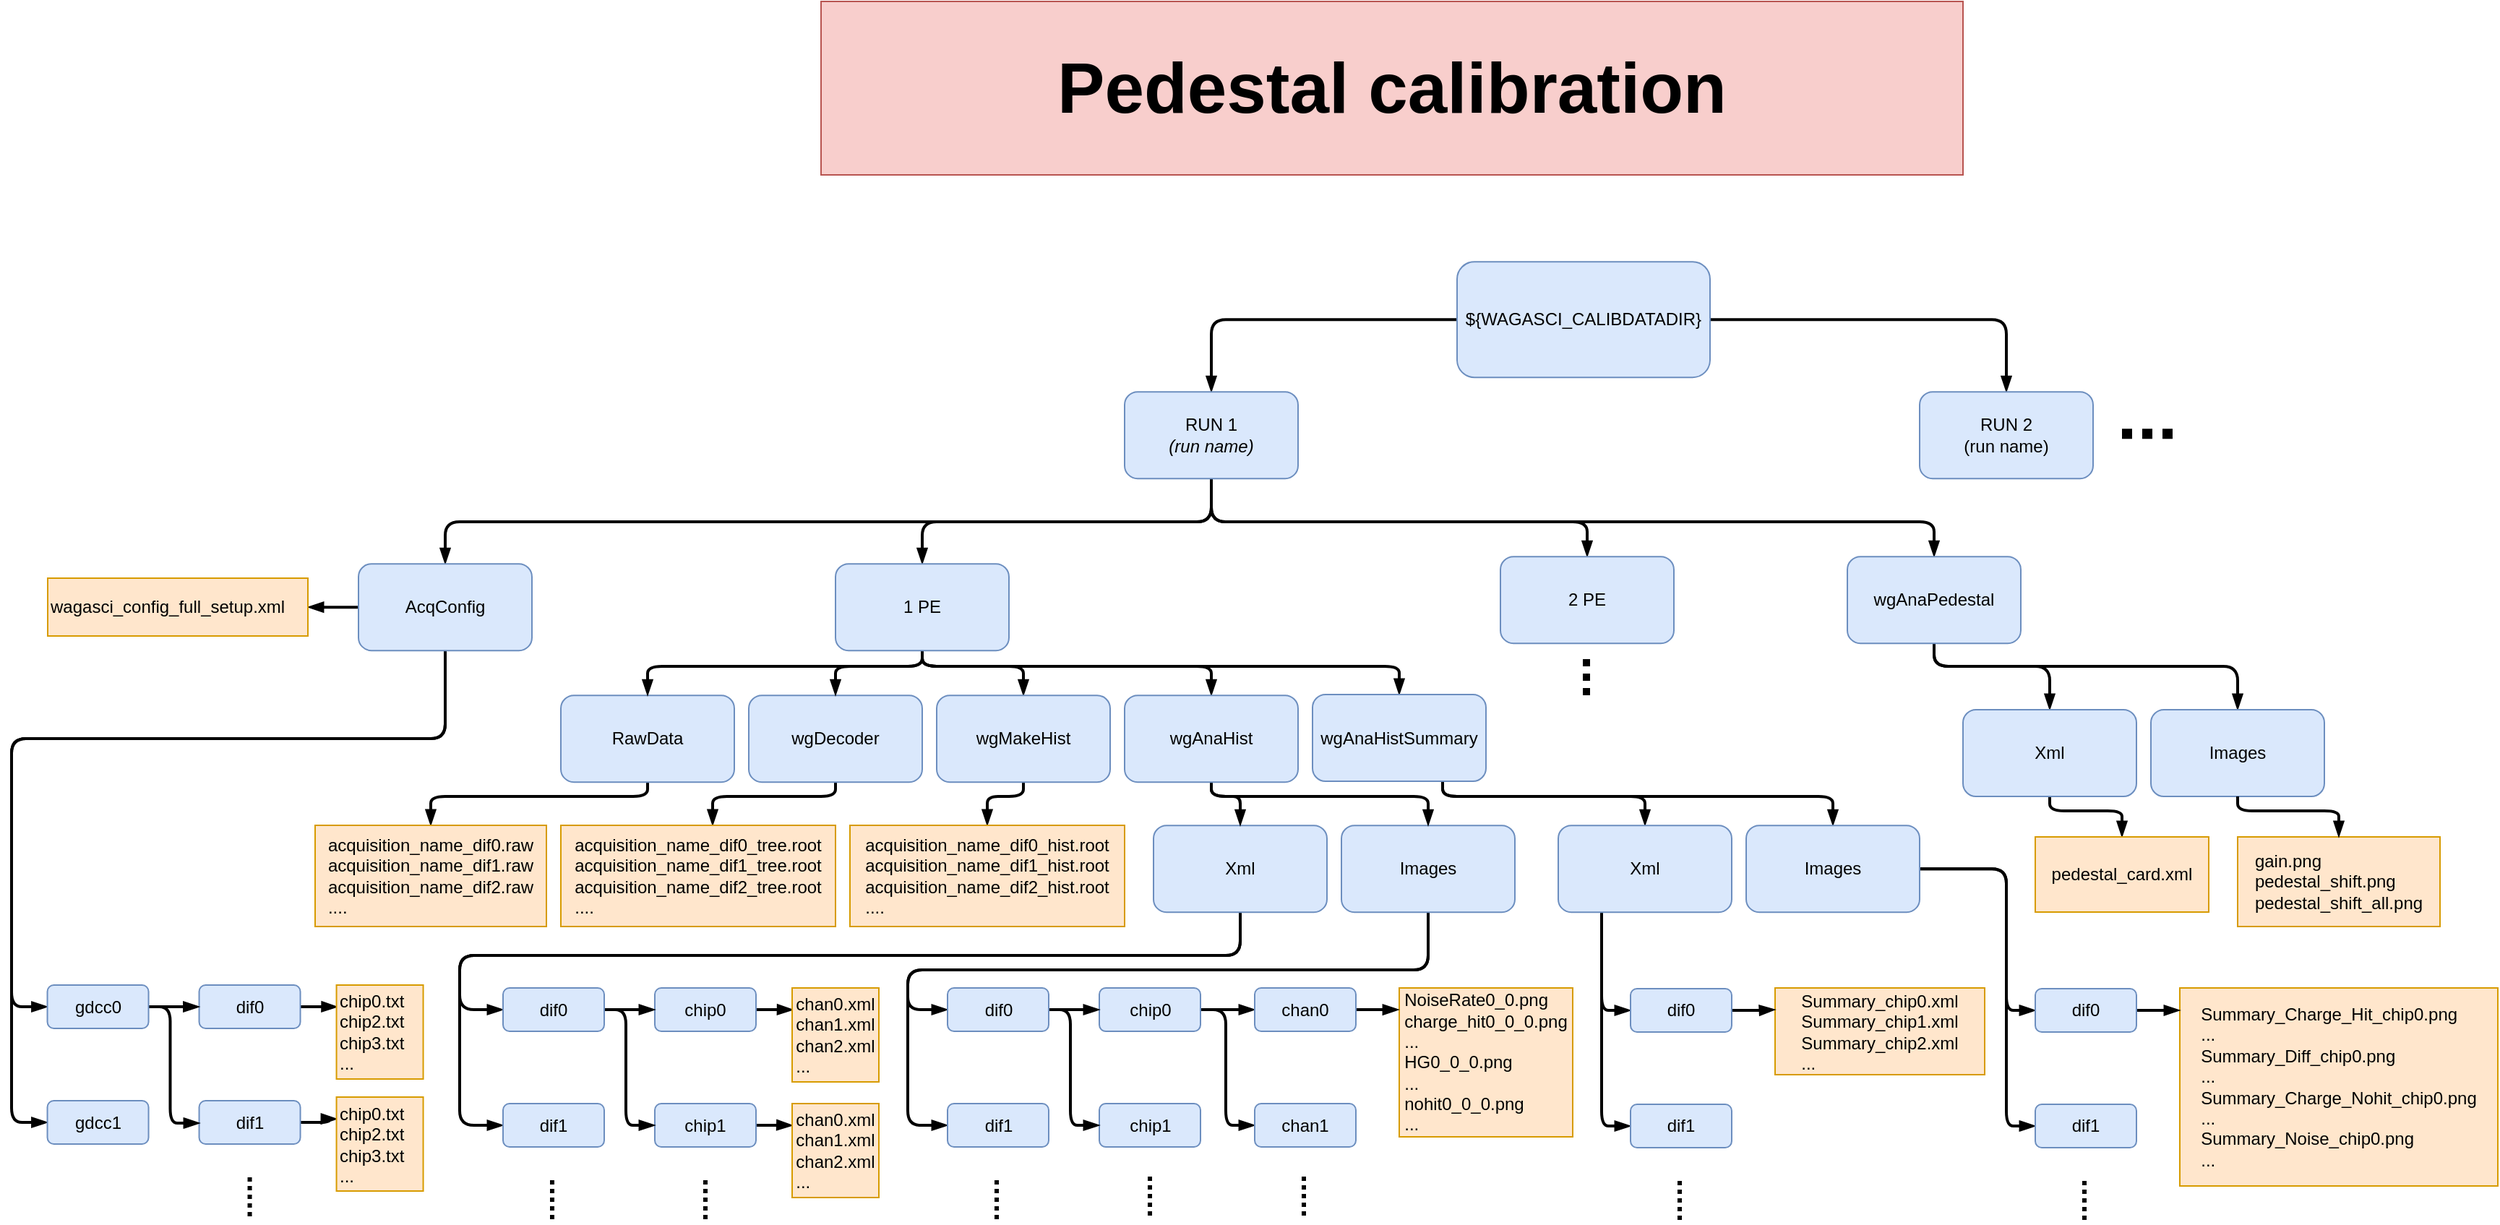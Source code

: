 <mxfile version="11.1.4" type="device"><diagram id="q2NXQKkJCGDhatQdFGhu" name="Pedestal tree"><mxGraphModel dx="2366" dy="1368" grid="1" gridSize="10" guides="1" tooltips="1" connect="1" arrows="1" fold="1" page="1" pageScale="1" pageWidth="4681" pageHeight="3300" math="0" shadow="0"><root><mxCell id="0"/><mxCell id="1" parent="0"/><mxCell id="QIiRhk6sI5VtKvnpIJxQ-1" style="edgeStyle=orthogonalEdgeStyle;rounded=1;jumpStyle=none;orthogonalLoop=1;jettySize=auto;html=1;startArrow=none;startFill=0;endArrow=blockThin;endFill=1;strokeColor=#000000;strokeWidth=2;" parent="1" source="QIiRhk6sI5VtKvnpIJxQ-3" target="QIiRhk6sI5VtKvnpIJxQ-8" edge="1"><mxGeometry relative="1" as="geometry"/></mxCell><mxCell id="QIiRhk6sI5VtKvnpIJxQ-2" style="edgeStyle=orthogonalEdgeStyle;rounded=1;orthogonalLoop=1;jettySize=auto;html=1;entryX=0.5;entryY=0;entryDx=0;entryDy=0;endArrow=blockThin;endFill=1;strokeWidth=2;" parent="1" source="QIiRhk6sI5VtKvnpIJxQ-3" target="QIiRhk6sI5VtKvnpIJxQ-9" edge="1"><mxGeometry relative="1" as="geometry"/></mxCell><mxCell id="QIiRhk6sI5VtKvnpIJxQ-3" value="${WAGASCI_CALIBDATADIR}&lt;br&gt;" style="rounded=1;whiteSpace=wrap;html=1;fillColor=#dae8fc;strokeColor=#6c8ebf;" parent="1" vertex="1"><mxGeometry x="2470" y="760.091" width="175" height="80" as="geometry"/></mxCell><mxCell id="QIiRhk6sI5VtKvnpIJxQ-4" style="edgeStyle=orthogonalEdgeStyle;rounded=1;orthogonalLoop=1;jettySize=auto;html=1;entryX=0.5;entryY=0;entryDx=0;entryDy=0;strokeWidth=2;endArrow=blockThin;endFill=1;exitX=0.5;exitY=1;exitDx=0;exitDy=0;" parent="1" source="QIiRhk6sI5VtKvnpIJxQ-8" target="QIiRhk6sI5VtKvnpIJxQ-17" edge="1"><mxGeometry relative="1" as="geometry"><Array as="points"><mxPoint x="2300" y="940"/><mxPoint x="2800" y="940"/></Array></mxGeometry></mxCell><mxCell id="QIiRhk6sI5VtKvnpIJxQ-5" style="edgeStyle=orthogonalEdgeStyle;rounded=1;orthogonalLoop=1;jettySize=auto;html=1;endArrow=blockThin;endFill=1;strokeWidth=2;exitX=0.5;exitY=1;exitDx=0;exitDy=0;entryX=0.5;entryY=0;entryDx=0;entryDy=0;" parent="1" source="QIiRhk6sI5VtKvnpIJxQ-8" target="QIiRhk6sI5VtKvnpIJxQ-24" edge="1"><mxGeometry relative="1" as="geometry"><Array as="points"><mxPoint x="2300" y="940"/><mxPoint x="2560" y="940"/></Array></mxGeometry></mxCell><mxCell id="QIiRhk6sI5VtKvnpIJxQ-6" style="edgeStyle=orthogonalEdgeStyle;rounded=1;orthogonalLoop=1;jettySize=auto;html=1;endArrow=blockThin;endFill=1;strokeWidth=2;exitX=0.5;exitY=1;exitDx=0;exitDy=0;" parent="1" source="QIiRhk6sI5VtKvnpIJxQ-8" target="QIiRhk6sI5VtKvnpIJxQ-23" edge="1"><mxGeometry relative="1" as="geometry"><Array as="points"><mxPoint x="2300" y="940"/><mxPoint x="2100" y="940"/></Array></mxGeometry></mxCell><mxCell id="QIiRhk6sI5VtKvnpIJxQ-7" style="edgeStyle=orthogonalEdgeStyle;rounded=1;orthogonalLoop=1;jettySize=auto;html=1;entryX=0.5;entryY=0;entryDx=0;entryDy=0;endArrow=blockThin;endFill=1;strokeWidth=2;" parent="1" source="QIiRhk6sI5VtKvnpIJxQ-8" target="QIiRhk6sI5VtKvnpIJxQ-94" edge="1"><mxGeometry relative="1" as="geometry"><Array as="points"><mxPoint x="2300" y="940"/><mxPoint x="1770" y="940"/></Array></mxGeometry></mxCell><mxCell id="QIiRhk6sI5VtKvnpIJxQ-8" value="RUN 1&lt;br&gt;&lt;i&gt;(run name)&lt;/i&gt;&lt;br&gt;" style="rounded=1;whiteSpace=wrap;html=1;fillColor=#dae8fc;strokeColor=#6c8ebf;" parent="1" vertex="1"><mxGeometry x="2240" y="850.091" width="120" height="60" as="geometry"/></mxCell><mxCell id="QIiRhk6sI5VtKvnpIJxQ-9" value="RUN 2&lt;br&gt;(run name)&lt;br&gt;" style="rounded=1;whiteSpace=wrap;html=1;fillColor=#dae8fc;strokeColor=#6c8ebf;" parent="1" vertex="1"><mxGeometry x="2790" y="850.091" width="120" height="60" as="geometry"/></mxCell><mxCell id="QIiRhk6sI5VtKvnpIJxQ-10" value="" style="endArrow=none;dashed=1;html=1;strokeWidth=7;rounded=1;dashPattern=1 1;startArrow=none;startFill=0;jumpStyle=none;strokeColor=#000000;" parent="1" edge="1"><mxGeometry width="50" height="50" relative="1" as="geometry"><mxPoint x="2930" y="879.091" as="sourcePoint"/><mxPoint x="2970" y="879.091" as="targetPoint"/></mxGeometry></mxCell><mxCell id="QIiRhk6sI5VtKvnpIJxQ-11" style="edgeStyle=orthogonalEdgeStyle;rounded=1;orthogonalLoop=1;jettySize=auto;html=1;endArrow=blockThin;endFill=1;strokeWidth=2;" parent="1" source="QIiRhk6sI5VtKvnpIJxQ-12" target="QIiRhk6sI5VtKvnpIJxQ-31" edge="1"><mxGeometry relative="1" as="geometry"><Array as="points"><mxPoint x="1910" y="1130"/><mxPoint x="1760" y="1130"/></Array></mxGeometry></mxCell><mxCell id="QIiRhk6sI5VtKvnpIJxQ-12" value="RawData&lt;br&gt;" style="rounded=1;whiteSpace=wrap;html=1;fillColor=#dae8fc;strokeColor=#6c8ebf;" parent="1" vertex="1"><mxGeometry x="1850" y="1060.091" width="120" height="60" as="geometry"/></mxCell><mxCell id="QIiRhk6sI5VtKvnpIJxQ-13" style="edgeStyle=orthogonalEdgeStyle;rounded=1;orthogonalLoop=1;jettySize=auto;html=1;exitX=0.5;exitY=1;exitDx=0;exitDy=0;endArrow=blockThin;endFill=1;strokeWidth=2;" parent="1" source="QIiRhk6sI5VtKvnpIJxQ-14" target="QIiRhk6sI5VtKvnpIJxQ-32" edge="1"><mxGeometry relative="1" as="geometry"><Array as="points"><mxPoint x="2040" y="1130"/><mxPoint x="1955" y="1130"/></Array></mxGeometry></mxCell><mxCell id="QIiRhk6sI5VtKvnpIJxQ-14" value="wgDecoder" style="rounded=1;whiteSpace=wrap;html=1;fillColor=#dae8fc;strokeColor=#6c8ebf;" parent="1" vertex="1"><mxGeometry x="1980" y="1060.091" width="120" height="60" as="geometry"/></mxCell><mxCell id="QIiRhk6sI5VtKvnpIJxQ-15" style="edgeStyle=orthogonalEdgeStyle;orthogonalLoop=1;jettySize=auto;html=1;entryX=0.5;entryY=0;entryDx=0;entryDy=0;exitX=0.5;exitY=1;exitDx=0;exitDy=0;rounded=1;strokeWidth=2;endArrow=blockThin;endFill=1;" parent="1" source="QIiRhk6sI5VtKvnpIJxQ-17" target="QIiRhk6sI5VtKvnpIJxQ-50" edge="1"><mxGeometry relative="1" as="geometry"><Array as="points"><mxPoint x="2800" y="1040"/><mxPoint x="2880" y="1040"/></Array></mxGeometry></mxCell><mxCell id="QIiRhk6sI5VtKvnpIJxQ-16" style="edgeStyle=orthogonalEdgeStyle;rounded=1;orthogonalLoop=1;jettySize=auto;html=1;entryX=0.5;entryY=0;entryDx=0;entryDy=0;endArrow=blockThin;endFill=1;strokeWidth=2;exitX=0.5;exitY=1;exitDx=0;exitDy=0;" parent="1" source="QIiRhk6sI5VtKvnpIJxQ-17" target="QIiRhk6sI5VtKvnpIJxQ-48" edge="1"><mxGeometry relative="1" as="geometry"><Array as="points"><mxPoint x="2800" y="1040"/><mxPoint x="3010" y="1040"/></Array></mxGeometry></mxCell><mxCell id="QIiRhk6sI5VtKvnpIJxQ-17" value="wgAnaPedestal&lt;br&gt;" style="rounded=1;whiteSpace=wrap;html=1;fillColor=#dae8fc;strokeColor=#6c8ebf;" parent="1" vertex="1"><mxGeometry x="2740" y="964.091" width="120" height="60" as="geometry"/></mxCell><mxCell id="QIiRhk6sI5VtKvnpIJxQ-18" style="edgeStyle=orthogonalEdgeStyle;rounded=1;orthogonalLoop=1;jettySize=auto;html=1;endArrow=blockThin;endFill=1;strokeWidth=2;" parent="1" source="QIiRhk6sI5VtKvnpIJxQ-23" target="QIiRhk6sI5VtKvnpIJxQ-12" edge="1"><mxGeometry relative="1" as="geometry"><Array as="points"><mxPoint x="2100" y="1040"/><mxPoint x="1910" y="1040"/></Array></mxGeometry></mxCell><mxCell id="QIiRhk6sI5VtKvnpIJxQ-19" style="edgeStyle=orthogonalEdgeStyle;rounded=1;orthogonalLoop=1;jettySize=auto;html=1;endArrow=blockThin;endFill=1;strokeWidth=2;" parent="1" source="QIiRhk6sI5VtKvnpIJxQ-23" target="QIiRhk6sI5VtKvnpIJxQ-14" edge="1"><mxGeometry relative="1" as="geometry"><Array as="points"><mxPoint x="2100" y="1040"/><mxPoint x="2040" y="1040"/></Array></mxGeometry></mxCell><mxCell id="QIiRhk6sI5VtKvnpIJxQ-20" style="edgeStyle=orthogonalEdgeStyle;rounded=1;orthogonalLoop=1;jettySize=auto;html=1;entryX=0.5;entryY=0;entryDx=0;entryDy=0;endArrow=blockThin;endFill=1;strokeWidth=2;" parent="1" source="QIiRhk6sI5VtKvnpIJxQ-23" target="QIiRhk6sI5VtKvnpIJxQ-34" edge="1"><mxGeometry relative="1" as="geometry"><Array as="points"><mxPoint x="2100" y="1040"/><mxPoint x="2170" y="1040"/></Array></mxGeometry></mxCell><mxCell id="QIiRhk6sI5VtKvnpIJxQ-21" style="edgeStyle=orthogonalEdgeStyle;rounded=1;orthogonalLoop=1;jettySize=auto;html=1;endArrow=blockThin;endFill=1;strokeWidth=2;" parent="1" source="QIiRhk6sI5VtKvnpIJxQ-23" target="QIiRhk6sI5VtKvnpIJxQ-37" edge="1"><mxGeometry relative="1" as="geometry"><Array as="points"><mxPoint x="2100" y="1040"/><mxPoint x="2300" y="1040"/></Array></mxGeometry></mxCell><mxCell id="QIiRhk6sI5VtKvnpIJxQ-22" style="edgeStyle=orthogonalEdgeStyle;rounded=1;orthogonalLoop=1;jettySize=auto;html=1;endArrow=blockThin;endFill=1;strokeWidth=2;" parent="1" source="QIiRhk6sI5VtKvnpIJxQ-23" target="QIiRhk6sI5VtKvnpIJxQ-41" edge="1"><mxGeometry relative="1" as="geometry"><Array as="points"><mxPoint x="2100" y="1040"/><mxPoint x="2430" y="1040"/></Array></mxGeometry></mxCell><mxCell id="QIiRhk6sI5VtKvnpIJxQ-23" value="1 PE" style="rounded=1;whiteSpace=wrap;html=1;fillColor=#dae8fc;strokeColor=#6c8ebf;" parent="1" vertex="1"><mxGeometry x="2040" y="969.091" width="120" height="60" as="geometry"/></mxCell><mxCell id="QIiRhk6sI5VtKvnpIJxQ-24" value="2 PE" style="rounded=1;whiteSpace=wrap;html=1;fillColor=#dae8fc;strokeColor=#6c8ebf;" parent="1" vertex="1"><mxGeometry x="2500" y="964.091" width="120" height="60" as="geometry"/></mxCell><mxCell id="QIiRhk6sI5VtKvnpIJxQ-25" style="edgeStyle=orthogonalEdgeStyle;rounded=1;orthogonalLoop=1;jettySize=auto;html=1;entryX=0;entryY=0.5;entryDx=0;entryDy=0;endArrow=blockThin;endFill=1;strokeWidth=2;" parent="1" source="QIiRhk6sI5VtKvnpIJxQ-27" target="QIiRhk6sI5VtKvnpIJxQ-77" edge="1"><mxGeometry relative="1" as="geometry"><Array as="points"><mxPoint x="2450" y="1250"/><mxPoint x="2090" y="1250"/><mxPoint x="2090" y="1278"/></Array></mxGeometry></mxCell><mxCell id="QIiRhk6sI5VtKvnpIJxQ-26" style="edgeStyle=orthogonalEdgeStyle;rounded=1;orthogonalLoop=1;jettySize=auto;html=1;entryX=0;entryY=0.5;entryDx=0;entryDy=0;endArrow=blockThin;endFill=1;strokeWidth=2;" parent="1" source="QIiRhk6sI5VtKvnpIJxQ-27" target="QIiRhk6sI5VtKvnpIJxQ-78" edge="1"><mxGeometry relative="1" as="geometry"><Array as="points"><mxPoint x="2450" y="1250"/><mxPoint x="2090" y="1250"/><mxPoint x="2090" y="1358"/></Array></mxGeometry></mxCell><mxCell id="QIiRhk6sI5VtKvnpIJxQ-27" value="Images" style="rounded=1;whiteSpace=wrap;html=1;fillColor=#dae8fc;strokeColor=#6c8ebf;" parent="1" vertex="1"><mxGeometry x="2390" y="1150.091" width="120" height="60" as="geometry"/></mxCell><mxCell id="QIiRhk6sI5VtKvnpIJxQ-28" style="edgeStyle=orthogonalEdgeStyle;rounded=1;orthogonalLoop=1;jettySize=auto;html=1;entryX=0;entryY=0.5;entryDx=0;entryDy=0;strokeWidth=2;endArrow=blockThin;endFill=1;" parent="1" source="QIiRhk6sI5VtKvnpIJxQ-30" target="QIiRhk6sI5VtKvnpIJxQ-72" edge="1"><mxGeometry relative="1" as="geometry"><Array as="points"><mxPoint x="2320" y="1240"/><mxPoint x="1780" y="1240"/><mxPoint x="1780" y="1278"/></Array></mxGeometry></mxCell><mxCell id="QIiRhk6sI5VtKvnpIJxQ-29" style="edgeStyle=orthogonalEdgeStyle;rounded=1;orthogonalLoop=1;jettySize=auto;html=1;entryX=0;entryY=0.5;entryDx=0;entryDy=0;endArrow=blockThin;endFill=1;strokeWidth=2;" parent="1" source="QIiRhk6sI5VtKvnpIJxQ-30" target="QIiRhk6sI5VtKvnpIJxQ-73" edge="1"><mxGeometry relative="1" as="geometry"><Array as="points"><mxPoint x="2320" y="1240"/><mxPoint x="1780" y="1240"/><mxPoint x="1780" y="1358"/></Array></mxGeometry></mxCell><mxCell id="QIiRhk6sI5VtKvnpIJxQ-30" value="Xml&lt;br&gt;" style="rounded=1;whiteSpace=wrap;html=1;fillColor=#dae8fc;strokeColor=#6c8ebf;" parent="1" vertex="1"><mxGeometry x="2260" y="1150.091" width="120" height="60" as="geometry"/></mxCell><mxCell id="QIiRhk6sI5VtKvnpIJxQ-31" value="&lt;div style=&quot;text-align: left&quot;&gt;acquisition_name_dif0.raw&lt;/div&gt;&lt;div style=&quot;text-align: left&quot;&gt;acquisition_name_dif1.raw&lt;/div&gt;&lt;div style=&quot;text-align: left&quot;&gt;acquisition_name_dif2.raw&lt;/div&gt;&lt;div style=&quot;text-align: left&quot;&gt;....&lt;/div&gt;" style="rounded=0;whiteSpace=wrap;html=1;fillColor=#ffe6cc;strokeColor=#d79b00;" parent="1" vertex="1"><mxGeometry x="1680" y="1150" width="160" height="70" as="geometry"/></mxCell><mxCell id="QIiRhk6sI5VtKvnpIJxQ-32" value="&lt;div style=&quot;text-align: left&quot;&gt;acquisition_name_dif0_tree.root&lt;/div&gt;&lt;div style=&quot;text-align: left&quot;&gt;acquisition_name_dif1_tree.root&lt;/div&gt;&lt;div style=&quot;text-align: left&quot;&gt;acquisition_name_dif2_tree.root&lt;/div&gt;&lt;div style=&quot;text-align: left&quot;&gt;....&lt;/div&gt;" style="rounded=0;whiteSpace=wrap;html=1;fillColor=#ffe6cc;strokeColor=#d79b00;" parent="1" vertex="1"><mxGeometry x="1850" y="1150" width="190" height="70" as="geometry"/></mxCell><mxCell id="QIiRhk6sI5VtKvnpIJxQ-33" style="edgeStyle=orthogonalEdgeStyle;rounded=1;orthogonalLoop=1;jettySize=auto;html=1;endArrow=blockThin;endFill=1;strokeWidth=2;" parent="1" source="QIiRhk6sI5VtKvnpIJxQ-34" target="QIiRhk6sI5VtKvnpIJxQ-38" edge="1"><mxGeometry relative="1" as="geometry"><Array as="points"><mxPoint x="2170" y="1130"/><mxPoint x="2145" y="1130"/></Array></mxGeometry></mxCell><mxCell id="QIiRhk6sI5VtKvnpIJxQ-34" value="wgMakeHist" style="rounded=1;whiteSpace=wrap;html=1;fillColor=#dae8fc;strokeColor=#6c8ebf;" parent="1" vertex="1"><mxGeometry x="2110" y="1060.091" width="120" height="60" as="geometry"/></mxCell><mxCell id="QIiRhk6sI5VtKvnpIJxQ-35" style="edgeStyle=orthogonalEdgeStyle;rounded=1;orthogonalLoop=1;jettySize=auto;html=1;exitX=0.5;exitY=1;exitDx=0;exitDy=0;entryX=0.5;entryY=0;entryDx=0;entryDy=0;endArrow=blockThin;endFill=1;strokeWidth=2;" parent="1" source="QIiRhk6sI5VtKvnpIJxQ-37" target="QIiRhk6sI5VtKvnpIJxQ-30" edge="1"><mxGeometry relative="1" as="geometry"><Array as="points"><mxPoint x="2300" y="1130"/><mxPoint x="2320" y="1130"/></Array></mxGeometry></mxCell><mxCell id="QIiRhk6sI5VtKvnpIJxQ-36" style="edgeStyle=orthogonalEdgeStyle;rounded=1;orthogonalLoop=1;jettySize=auto;html=1;entryX=0.5;entryY=0;entryDx=0;entryDy=0;endArrow=blockThin;endFill=1;strokeWidth=2;" parent="1" source="QIiRhk6sI5VtKvnpIJxQ-37" target="QIiRhk6sI5VtKvnpIJxQ-27" edge="1"><mxGeometry relative="1" as="geometry"><Array as="points"><mxPoint x="2300" y="1130"/><mxPoint x="2450" y="1130"/></Array></mxGeometry></mxCell><mxCell id="QIiRhk6sI5VtKvnpIJxQ-37" value="wgAnaHist" style="rounded=1;whiteSpace=wrap;html=1;fillColor=#dae8fc;strokeColor=#6c8ebf;" parent="1" vertex="1"><mxGeometry x="2240" y="1060.091" width="120" height="60" as="geometry"/></mxCell><mxCell id="QIiRhk6sI5VtKvnpIJxQ-38" value="&lt;div style=&quot;text-align: left&quot;&gt;&lt;span&gt;acquisition_name_dif0_hist.root&lt;/span&gt;&lt;br&gt;&lt;/div&gt;&lt;span&gt;&lt;div style=&quot;text-align: left&quot;&gt;&lt;span&gt;acquisition_name_dif1_hist.root&lt;/span&gt;&lt;/div&gt;&lt;/span&gt;&lt;div style=&quot;text-align: left&quot;&gt;acquisition_name_dif2_hist.root&lt;br&gt;&lt;/div&gt;&lt;div style=&quot;text-align: left&quot;&gt;....&lt;/div&gt;" style="rounded=0;whiteSpace=wrap;html=1;fillColor=#ffe6cc;strokeColor=#d79b00;" parent="1" vertex="1"><mxGeometry x="2050" y="1150" width="190" height="70" as="geometry"/></mxCell><mxCell id="QIiRhk6sI5VtKvnpIJxQ-39" style="edgeStyle=orthogonalEdgeStyle;rounded=1;orthogonalLoop=1;jettySize=auto;html=1;endArrow=blockThin;endFill=1;strokeWidth=2;exitX=0.75;exitY=1;exitDx=0;exitDy=0;" parent="1" source="QIiRhk6sI5VtKvnpIJxQ-41" target="QIiRhk6sI5VtKvnpIJxQ-47" edge="1"><mxGeometry relative="1" as="geometry"><Array as="points"><mxPoint x="2460" y="1130"/><mxPoint x="2600" y="1130"/></Array></mxGeometry></mxCell><mxCell id="QIiRhk6sI5VtKvnpIJxQ-40" style="edgeStyle=orthogonalEdgeStyle;rounded=1;orthogonalLoop=1;jettySize=auto;html=1;endArrow=blockThin;endFill=1;strokeWidth=2;exitX=0.75;exitY=1;exitDx=0;exitDy=0;" parent="1" source="QIiRhk6sI5VtKvnpIJxQ-41" target="QIiRhk6sI5VtKvnpIJxQ-44" edge="1"><mxGeometry relative="1" as="geometry"><Array as="points"><mxPoint x="2460" y="1130"/><mxPoint x="2730" y="1130"/></Array></mxGeometry></mxCell><mxCell id="QIiRhk6sI5VtKvnpIJxQ-41" value="wgAnaHistSummary" style="rounded=1;whiteSpace=wrap;html=1;fillColor=#dae8fc;strokeColor=#6c8ebf;" parent="1" vertex="1"><mxGeometry x="2370" y="1059.5" width="120" height="60" as="geometry"/></mxCell><mxCell id="QIiRhk6sI5VtKvnpIJxQ-42" style="edgeStyle=orthogonalEdgeStyle;rounded=1;orthogonalLoop=1;jettySize=auto;html=1;entryX=0;entryY=0.5;entryDx=0;entryDy=0;endArrow=blockThin;endFill=1;strokeWidth=2;" parent="1" source="QIiRhk6sI5VtKvnpIJxQ-44" target="QIiRhk6sI5VtKvnpIJxQ-86" edge="1"><mxGeometry relative="1" as="geometry"><Array as="points"><mxPoint x="2850" y="1180"/><mxPoint x="2850" y="1278"/></Array></mxGeometry></mxCell><mxCell id="QIiRhk6sI5VtKvnpIJxQ-43" style="edgeStyle=orthogonalEdgeStyle;rounded=1;orthogonalLoop=1;jettySize=auto;html=1;entryX=0;entryY=0.5;entryDx=0;entryDy=0;endArrow=blockThin;endFill=1;strokeWidth=2;" parent="1" source="QIiRhk6sI5VtKvnpIJxQ-44" target="QIiRhk6sI5VtKvnpIJxQ-87" edge="1"><mxGeometry relative="1" as="geometry"><Array as="points"><mxPoint x="2850" y="1180"/><mxPoint x="2850" y="1358"/></Array></mxGeometry></mxCell><mxCell id="QIiRhk6sI5VtKvnpIJxQ-44" value="Images" style="rounded=1;whiteSpace=wrap;html=1;fillColor=#dae8fc;strokeColor=#6c8ebf;" parent="1" vertex="1"><mxGeometry x="2670" y="1150.091" width="120" height="60" as="geometry"/></mxCell><mxCell id="QIiRhk6sI5VtKvnpIJxQ-45" style="edgeStyle=orthogonalEdgeStyle;rounded=1;orthogonalLoop=1;jettySize=auto;html=1;entryX=0;entryY=0.5;entryDx=0;entryDy=0;endArrow=blockThin;endFill=1;strokeWidth=2;" parent="1" source="QIiRhk6sI5VtKvnpIJxQ-47" target="QIiRhk6sI5VtKvnpIJxQ-82" edge="1"><mxGeometry relative="1" as="geometry"><Array as="points"><mxPoint x="2570" y="1278"/></Array></mxGeometry></mxCell><mxCell id="QIiRhk6sI5VtKvnpIJxQ-46" style="edgeStyle=orthogonalEdgeStyle;rounded=1;orthogonalLoop=1;jettySize=auto;html=1;entryX=0;entryY=0.5;entryDx=0;entryDy=0;endArrow=blockThin;endFill=1;strokeWidth=2;" parent="1" source="QIiRhk6sI5VtKvnpIJxQ-47" target="QIiRhk6sI5VtKvnpIJxQ-83" edge="1"><mxGeometry relative="1" as="geometry"><Array as="points"><mxPoint x="2570" y="1358"/></Array></mxGeometry></mxCell><mxCell id="QIiRhk6sI5VtKvnpIJxQ-47" value="Xml&lt;br&gt;" style="rounded=1;whiteSpace=wrap;html=1;fillColor=#dae8fc;strokeColor=#6c8ebf;" parent="1" vertex="1"><mxGeometry x="2540" y="1150.091" width="120" height="60" as="geometry"/></mxCell><mxCell id="QIiRhk6sI5VtKvnpIJxQ-48" value="Images" style="rounded=1;whiteSpace=wrap;html=1;fillColor=#dae8fc;strokeColor=#6c8ebf;" parent="1" vertex="1"><mxGeometry x="2950" y="1070" width="120" height="60" as="geometry"/></mxCell><mxCell id="QIiRhk6sI5VtKvnpIJxQ-49" style="edgeStyle=orthogonalEdgeStyle;rounded=1;orthogonalLoop=1;jettySize=auto;html=1;strokeWidth=2;endArrow=blockThin;endFill=1;" parent="1" source="QIiRhk6sI5VtKvnpIJxQ-50" target="QIiRhk6sI5VtKvnpIJxQ-90" edge="1"><mxGeometry relative="1" as="geometry"><Array as="points"><mxPoint x="2880" y="1140"/><mxPoint x="2930" y="1140"/></Array></mxGeometry></mxCell><mxCell id="QIiRhk6sI5VtKvnpIJxQ-50" value="Xml&lt;br&gt;" style="rounded=1;whiteSpace=wrap;html=1;fillColor=#dae8fc;strokeColor=#6c8ebf;" parent="1" vertex="1"><mxGeometry x="2820" y="1070" width="120" height="60" as="geometry"/></mxCell><mxCell id="QIiRhk6sI5VtKvnpIJxQ-51" style="edgeStyle=orthogonalEdgeStyle;rounded=1;orthogonalLoop=1;jettySize=auto;html=1;entryX=0.01;entryY=0.232;entryDx=0;entryDy=0;endArrow=blockThin;endFill=1;strokeWidth=2;entryPerimeter=0;" parent="1" source="QIiRhk6sI5VtKvnpIJxQ-52" target="QIiRhk6sI5VtKvnpIJxQ-55" edge="1"><mxGeometry relative="1" as="geometry"/></mxCell><mxCell id="QIiRhk6sI5VtKvnpIJxQ-52" value="chip0&lt;br&gt;" style="rounded=1;whiteSpace=wrap;html=1;fillColor=#dae8fc;strokeColor=#6c8ebf;" parent="1" vertex="1"><mxGeometry x="1915" y="1262.5" width="70" height="30" as="geometry"/></mxCell><mxCell id="QIiRhk6sI5VtKvnpIJxQ-53" style="edgeStyle=orthogonalEdgeStyle;rounded=1;orthogonalLoop=1;jettySize=auto;html=1;entryX=0.004;entryY=0.233;entryDx=0;entryDy=0;endArrow=blockThin;endFill=1;strokeWidth=2;entryPerimeter=0;" parent="1" source="QIiRhk6sI5VtKvnpIJxQ-54" target="QIiRhk6sI5VtKvnpIJxQ-61" edge="1"><mxGeometry relative="1" as="geometry"/></mxCell><mxCell id="QIiRhk6sI5VtKvnpIJxQ-54" value="chip1&lt;br&gt;" style="rounded=1;whiteSpace=wrap;html=1;fillColor=#dae8fc;strokeColor=#6c8ebf;" parent="1" vertex="1"><mxGeometry x="1915" y="1342.5" width="70" height="30" as="geometry"/></mxCell><mxCell id="QIiRhk6sI5VtKvnpIJxQ-55" value="chan0.xml&lt;br&gt;chan1.xml&lt;br&gt;chan2.xml&lt;br&gt;&lt;div style=&quot;text-align: left&quot;&gt;&lt;span&gt;...&lt;/span&gt;&lt;/div&gt;" style="rounded=0;whiteSpace=wrap;html=1;fillColor=#ffe6cc;strokeColor=#d79b00;" parent="1" vertex="1"><mxGeometry x="2010" y="1262.5" width="60" height="65" as="geometry"/></mxCell><mxCell id="QIiRhk6sI5VtKvnpIJxQ-56" style="edgeStyle=orthogonalEdgeStyle;rounded=1;orthogonalLoop=1;jettySize=auto;html=1;endArrow=blockThin;endFill=1;strokeWidth=2;" parent="1" source="QIiRhk6sI5VtKvnpIJxQ-58" target="QIiRhk6sI5VtKvnpIJxQ-64" edge="1"><mxGeometry relative="1" as="geometry"/></mxCell><mxCell id="QIiRhk6sI5VtKvnpIJxQ-57" style="edgeStyle=orthogonalEdgeStyle;rounded=1;orthogonalLoop=1;jettySize=auto;html=1;entryX=0;entryY=0.5;entryDx=0;entryDy=0;endArrow=blockThin;endFill=1;strokeWidth=2;" parent="1" source="QIiRhk6sI5VtKvnpIJxQ-58" target="QIiRhk6sI5VtKvnpIJxQ-65" edge="1"><mxGeometry relative="1" as="geometry"><Array as="points"><mxPoint x="2310" y="1278"/><mxPoint x="2310" y="1358"/></Array></mxGeometry></mxCell><mxCell id="QIiRhk6sI5VtKvnpIJxQ-58" value="chip0&lt;br&gt;" style="rounded=1;whiteSpace=wrap;html=1;fillColor=#dae8fc;strokeColor=#6c8ebf;" parent="1" vertex="1"><mxGeometry x="2222.5" y="1262.5" width="70" height="30" as="geometry"/></mxCell><mxCell id="QIiRhk6sI5VtKvnpIJxQ-59" value="chip1&lt;br&gt;" style="rounded=1;whiteSpace=wrap;html=1;fillColor=#dae8fc;strokeColor=#6c8ebf;" parent="1" vertex="1"><mxGeometry x="2222.5" y="1342.5" width="70" height="30" as="geometry"/></mxCell><mxCell id="QIiRhk6sI5VtKvnpIJxQ-60" value="&lt;div style=&quot;text-align: left&quot;&gt;&lt;span&gt;NoiseRate0_0.png&lt;/span&gt;&lt;/div&gt;&lt;div style=&quot;text-align: left&quot;&gt;&lt;span&gt;charge_hit0_0_0.png&lt;/span&gt;&lt;/div&gt;&lt;div style=&quot;text-align: left&quot;&gt;&lt;span&gt;...&lt;/span&gt;&lt;/div&gt;&lt;div style=&quot;text-align: left&quot;&gt;&lt;span&gt;HG0_0_0.png&lt;/span&gt;&lt;/div&gt;&lt;div style=&quot;text-align: left&quot;&gt;&lt;span&gt;...&lt;/span&gt;&lt;/div&gt;&lt;div style=&quot;text-align: left&quot;&gt;&lt;span&gt;nohit0_0_0.png&lt;/span&gt;&lt;/div&gt;&lt;div style=&quot;text-align: left&quot;&gt;&lt;span&gt;...&lt;/span&gt;&lt;/div&gt;" style="rounded=0;whiteSpace=wrap;html=1;fillColor=#ffe6cc;strokeColor=#d79b00;" parent="1" vertex="1"><mxGeometry x="2430" y="1262.5" width="120" height="103" as="geometry"/></mxCell><mxCell id="QIiRhk6sI5VtKvnpIJxQ-61" value="chan0.xml&lt;br&gt;chan1.xml&lt;br&gt;chan2.xml&lt;br&gt;&lt;div style=&quot;text-align: left&quot;&gt;&lt;span&gt;...&lt;/span&gt;&lt;/div&gt;" style="rounded=0;whiteSpace=wrap;html=1;fillColor=#ffe6cc;strokeColor=#d79b00;" parent="1" vertex="1"><mxGeometry x="2010" y="1342.5" width="60" height="65" as="geometry"/></mxCell><mxCell id="QIiRhk6sI5VtKvnpIJxQ-62" value="" style="endArrow=none;dashed=1;html=1;strokeWidth=3;dashPattern=1 1;" parent="1" edge="1"><mxGeometry width="50" height="50" relative="1" as="geometry"><mxPoint x="1950" y="1422.5" as="sourcePoint"/><mxPoint x="1950" y="1392.5" as="targetPoint"/></mxGeometry></mxCell><mxCell id="QIiRhk6sI5VtKvnpIJxQ-63" style="edgeStyle=orthogonalEdgeStyle;rounded=1;orthogonalLoop=1;jettySize=auto;html=1;entryX=-0.004;entryY=0.146;entryDx=0;entryDy=0;entryPerimeter=0;endArrow=blockThin;endFill=1;strokeWidth=2;" parent="1" source="QIiRhk6sI5VtKvnpIJxQ-64" target="QIiRhk6sI5VtKvnpIJxQ-60" edge="1"><mxGeometry relative="1" as="geometry"/></mxCell><mxCell id="QIiRhk6sI5VtKvnpIJxQ-64" value="chan0&lt;br&gt;" style="rounded=1;whiteSpace=wrap;html=1;fillColor=#dae8fc;strokeColor=#6c8ebf;" parent="1" vertex="1"><mxGeometry x="2330" y="1262.5" width="70" height="30" as="geometry"/></mxCell><mxCell id="QIiRhk6sI5VtKvnpIJxQ-65" value="chan1&lt;br&gt;" style="rounded=1;whiteSpace=wrap;html=1;fillColor=#dae8fc;strokeColor=#6c8ebf;" parent="1" vertex="1"><mxGeometry x="2330" y="1342.5" width="70" height="30" as="geometry"/></mxCell><mxCell id="QIiRhk6sI5VtKvnpIJxQ-66" value="" style="endArrow=none;dashed=1;html=1;strokeWidth=3;dashPattern=1 1;" parent="1" edge="1"><mxGeometry width="50" height="50" relative="1" as="geometry"><mxPoint x="2257.5" y="1420" as="sourcePoint"/><mxPoint x="2257.5" y="1390" as="targetPoint"/></mxGeometry></mxCell><mxCell id="QIiRhk6sI5VtKvnpIJxQ-67" value="" style="endArrow=none;dashed=1;html=1;strokeWidth=3;dashPattern=1 1;" parent="1" edge="1"><mxGeometry width="50" height="50" relative="1" as="geometry"><mxPoint x="1844" y="1422.5" as="sourcePoint"/><mxPoint x="1844" y="1392.5" as="targetPoint"/></mxGeometry></mxCell><mxCell id="QIiRhk6sI5VtKvnpIJxQ-68" value="Summary_chip0.xml&lt;br&gt;Summary_chip1.xml&lt;br&gt;Summary_chip2.xml&lt;br&gt;&lt;div style=&quot;text-align: left&quot;&gt;&lt;span&gt;...&lt;/span&gt;&lt;/div&gt;" style="rounded=0;whiteSpace=wrap;html=1;fillColor=#ffe6cc;strokeColor=#d79b00;" parent="1" vertex="1"><mxGeometry x="2690" y="1262.5" width="145" height="60" as="geometry"/></mxCell><mxCell id="QIiRhk6sI5VtKvnpIJxQ-69" value="&lt;div style=&quot;text-align: left&quot;&gt;&lt;span&gt;Summary_Charge_Hit_chip0.png&lt;/span&gt;&lt;/div&gt;&lt;div style=&quot;text-align: left&quot;&gt;&lt;span&gt;...&lt;/span&gt;&lt;/div&gt;&lt;div style=&quot;text-align: left&quot;&gt;&lt;span&gt;Summary_Diff_chip0.png&lt;/span&gt;&lt;/div&gt;&lt;div style=&quot;text-align: left&quot;&gt;&lt;span&gt;...&lt;/span&gt;&lt;/div&gt;&lt;div style=&quot;text-align: left&quot;&gt;&lt;span&gt;Summary_Charge_Nohit_chip0.png&lt;/span&gt;&lt;/div&gt;&lt;div style=&quot;text-align: left&quot;&gt;&lt;span&gt;...&lt;/span&gt;&lt;/div&gt;&lt;div style=&quot;text-align: left&quot;&gt;&lt;span&gt;Summary_Noise_chip0.png&lt;/span&gt;&lt;/div&gt;&lt;div style=&quot;text-align: left&quot;&gt;&lt;span&gt;...&lt;/span&gt;&lt;/div&gt;" style="rounded=0;whiteSpace=wrap;html=1;fillColor=#ffe6cc;strokeColor=#d79b00;" parent="1" vertex="1"><mxGeometry x="2970" y="1262.5" width="220" height="137" as="geometry"/></mxCell><mxCell id="QIiRhk6sI5VtKvnpIJxQ-70" style="edgeStyle=orthogonalEdgeStyle;rounded=1;orthogonalLoop=1;jettySize=auto;html=1;entryX=0;entryY=0.5;entryDx=0;entryDy=0;endArrow=blockThin;endFill=1;strokeWidth=2;" parent="1" source="QIiRhk6sI5VtKvnpIJxQ-72" target="QIiRhk6sI5VtKvnpIJxQ-52" edge="1"><mxGeometry relative="1" as="geometry"/></mxCell><mxCell id="QIiRhk6sI5VtKvnpIJxQ-71" style="edgeStyle=orthogonalEdgeStyle;rounded=1;orthogonalLoop=1;jettySize=auto;html=1;entryX=0;entryY=0.5;entryDx=0;entryDy=0;endArrow=blockThin;endFill=1;strokeWidth=2;" parent="1" source="QIiRhk6sI5VtKvnpIJxQ-72" target="QIiRhk6sI5VtKvnpIJxQ-54" edge="1"><mxGeometry relative="1" as="geometry"><Array as="points"><mxPoint x="1895" y="1278"/><mxPoint x="1895" y="1358"/></Array></mxGeometry></mxCell><mxCell id="QIiRhk6sI5VtKvnpIJxQ-72" value="dif0&lt;br&gt;" style="rounded=1;whiteSpace=wrap;html=1;fillColor=#dae8fc;strokeColor=#6c8ebf;" parent="1" vertex="1"><mxGeometry x="1810" y="1262.5" width="70" height="30" as="geometry"/></mxCell><mxCell id="QIiRhk6sI5VtKvnpIJxQ-73" value="dif1&lt;br&gt;" style="rounded=1;whiteSpace=wrap;html=1;fillColor=#dae8fc;strokeColor=#6c8ebf;" parent="1" vertex="1"><mxGeometry x="1810" y="1342.5" width="70" height="30" as="geometry"/></mxCell><mxCell id="QIiRhk6sI5VtKvnpIJxQ-74" value="" style="endArrow=none;dashed=1;html=1;strokeWidth=3;dashPattern=1 1;" parent="1" edge="1"><mxGeometry width="50" height="50" relative="1" as="geometry"><mxPoint x="2151.5" y="1422.5" as="sourcePoint"/><mxPoint x="2151.5" y="1392.5" as="targetPoint"/></mxGeometry></mxCell><mxCell id="QIiRhk6sI5VtKvnpIJxQ-75" style="edgeStyle=orthogonalEdgeStyle;rounded=1;orthogonalLoop=1;jettySize=auto;html=1;endArrow=blockThin;endFill=1;strokeWidth=2;" parent="1" source="QIiRhk6sI5VtKvnpIJxQ-77" target="QIiRhk6sI5VtKvnpIJxQ-58" edge="1"><mxGeometry relative="1" as="geometry"/></mxCell><mxCell id="QIiRhk6sI5VtKvnpIJxQ-76" style="edgeStyle=orthogonalEdgeStyle;rounded=1;orthogonalLoop=1;jettySize=auto;html=1;entryX=0;entryY=0.5;entryDx=0;entryDy=0;endArrow=blockThin;endFill=1;strokeWidth=2;" parent="1" source="QIiRhk6sI5VtKvnpIJxQ-77" target="QIiRhk6sI5VtKvnpIJxQ-59" edge="1"><mxGeometry relative="1" as="geometry"><Array as="points"><mxPoint x="2202.5" y="1278"/><mxPoint x="2202.5" y="1358"/></Array></mxGeometry></mxCell><mxCell id="QIiRhk6sI5VtKvnpIJxQ-77" value="dif0&lt;br&gt;" style="rounded=1;whiteSpace=wrap;html=1;fillColor=#dae8fc;strokeColor=#6c8ebf;" parent="1" vertex="1"><mxGeometry x="2117.5" y="1262.5" width="70" height="30" as="geometry"/></mxCell><mxCell id="QIiRhk6sI5VtKvnpIJxQ-78" value="dif1&lt;br&gt;" style="rounded=1;whiteSpace=wrap;html=1;fillColor=#dae8fc;strokeColor=#6c8ebf;" parent="1" vertex="1"><mxGeometry x="2117.5" y="1342.5" width="70" height="30" as="geometry"/></mxCell><mxCell id="QIiRhk6sI5VtKvnpIJxQ-79" value="" style="endArrow=none;dashed=1;html=1;strokeWidth=3;dashPattern=1 1;" parent="1" edge="1"><mxGeometry width="50" height="50" relative="1" as="geometry"><mxPoint x="2364" y="1420" as="sourcePoint"/><mxPoint x="2364" y="1390" as="targetPoint"/></mxGeometry></mxCell><mxCell id="QIiRhk6sI5VtKvnpIJxQ-80" value="" style="endArrow=none;dashed=1;html=1;strokeWidth=3;dashPattern=1 1;" parent="1" edge="1"><mxGeometry width="50" height="50" relative="1" as="geometry"><mxPoint x="2624" y="1423" as="sourcePoint"/><mxPoint x="2624" y="1393" as="targetPoint"/></mxGeometry></mxCell><mxCell id="QIiRhk6sI5VtKvnpIJxQ-81" style="edgeStyle=orthogonalEdgeStyle;rounded=1;orthogonalLoop=1;jettySize=auto;html=1;entryX=0;entryY=0.25;entryDx=0;entryDy=0;endArrow=blockThin;endFill=1;strokeWidth=2;" parent="1" source="QIiRhk6sI5VtKvnpIJxQ-82" target="QIiRhk6sI5VtKvnpIJxQ-68" edge="1"><mxGeometry relative="1" as="geometry"/></mxCell><mxCell id="QIiRhk6sI5VtKvnpIJxQ-82" value="dif0&lt;br&gt;" style="rounded=1;whiteSpace=wrap;html=1;fillColor=#dae8fc;strokeColor=#6c8ebf;" parent="1" vertex="1"><mxGeometry x="2590" y="1263" width="70" height="30" as="geometry"/></mxCell><mxCell id="QIiRhk6sI5VtKvnpIJxQ-83" value="dif1&lt;br&gt;" style="rounded=1;whiteSpace=wrap;html=1;fillColor=#dae8fc;strokeColor=#6c8ebf;" parent="1" vertex="1"><mxGeometry x="2590" y="1343" width="70" height="30" as="geometry"/></mxCell><mxCell id="QIiRhk6sI5VtKvnpIJxQ-84" value="" style="endArrow=none;dashed=1;html=1;strokeWidth=3;dashPattern=1 1;" parent="1" edge="1"><mxGeometry width="50" height="50" relative="1" as="geometry"><mxPoint x="2904" y="1423" as="sourcePoint"/><mxPoint x="2904" y="1393" as="targetPoint"/></mxGeometry></mxCell><mxCell id="QIiRhk6sI5VtKvnpIJxQ-85" style="edgeStyle=orthogonalEdgeStyle;rounded=1;orthogonalLoop=1;jettySize=auto;html=1;entryX=0;entryY=0.113;entryDx=0;entryDy=0;entryPerimeter=0;endArrow=blockThin;endFill=1;strokeWidth=2;" parent="1" source="QIiRhk6sI5VtKvnpIJxQ-86" target="QIiRhk6sI5VtKvnpIJxQ-69" edge="1"><mxGeometry relative="1" as="geometry"/></mxCell><mxCell id="QIiRhk6sI5VtKvnpIJxQ-86" value="dif0&lt;br&gt;" style="rounded=1;whiteSpace=wrap;html=1;fillColor=#dae8fc;strokeColor=#6c8ebf;" parent="1" vertex="1"><mxGeometry x="2870" y="1263" width="70" height="30" as="geometry"/></mxCell><mxCell id="QIiRhk6sI5VtKvnpIJxQ-87" value="dif1&lt;br&gt;" style="rounded=1;whiteSpace=wrap;html=1;fillColor=#dae8fc;strokeColor=#6c8ebf;" parent="1" vertex="1"><mxGeometry x="2870" y="1343" width="70" height="30" as="geometry"/></mxCell><mxCell id="QIiRhk6sI5VtKvnpIJxQ-88" value="&lt;font style=&quot;font-size: 49px&quot;&gt;&lt;b&gt;Pedestal calibration&lt;/b&gt;&lt;/font&gt;" style="text;html=1;strokeColor=#b85450;fillColor=#f8cecc;align=center;verticalAlign=middle;whiteSpace=wrap;rounded=0;" parent="1" vertex="1"><mxGeometry x="2030" y="580" width="790" height="120" as="geometry"/></mxCell><mxCell id="QIiRhk6sI5VtKvnpIJxQ-89" value="" style="endArrow=none;dashed=1;html=1;strokeWidth=5;dashPattern=1 1;" parent="1" edge="1"><mxGeometry width="50" height="50" relative="1" as="geometry"><mxPoint x="2559.5" y="1060" as="sourcePoint"/><mxPoint x="2559.5" y="1030" as="targetPoint"/></mxGeometry></mxCell><mxCell id="QIiRhk6sI5VtKvnpIJxQ-90" value="&lt;div style=&quot;text-align: left&quot;&gt;pedestal_card.xml&lt;/div&gt;" style="rounded=0;whiteSpace=wrap;html=1;fillColor=#ffe6cc;strokeColor=#d79b00;" parent="1" vertex="1"><mxGeometry x="2870" y="1158" width="120" height="52" as="geometry"/></mxCell><mxCell id="QIiRhk6sI5VtKvnpIJxQ-91" style="edgeStyle=orthogonalEdgeStyle;rounded=1;orthogonalLoop=1;jettySize=auto;html=1;entryX=0;entryY=0.5;entryDx=0;entryDy=0;endArrow=blockThin;endFill=1;strokeWidth=2;exitX=0.5;exitY=1;exitDx=0;exitDy=0;" parent="1" source="QIiRhk6sI5VtKvnpIJxQ-94" target="QIiRhk6sI5VtKvnpIJxQ-105" edge="1"><mxGeometry relative="1" as="geometry"><mxPoint x="1590" y="1150" as="targetPoint"/><Array as="points"><mxPoint x="1770" y="1090"/><mxPoint x="1470" y="1090"/><mxPoint x="1470" y="1356"/></Array></mxGeometry></mxCell><mxCell id="QIiRhk6sI5VtKvnpIJxQ-92" style="edgeStyle=orthogonalEdgeStyle;rounded=1;orthogonalLoop=1;jettySize=auto;html=1;entryX=0;entryY=0.5;entryDx=0;entryDy=0;endArrow=blockThin;endFill=1;strokeWidth=2;exitX=0.5;exitY=1;exitDx=0;exitDy=0;" parent="1" source="QIiRhk6sI5VtKvnpIJxQ-94" target="QIiRhk6sI5VtKvnpIJxQ-104" edge="1"><mxGeometry relative="1" as="geometry"><Array as="points"><mxPoint x="1770" y="1090"/><mxPoint x="1470" y="1090"/><mxPoint x="1470" y="1276"/></Array></mxGeometry></mxCell><mxCell id="QIiRhk6sI5VtKvnpIJxQ-93" style="edgeStyle=orthogonalEdgeStyle;rounded=1;orthogonalLoop=1;jettySize=auto;html=1;entryX=1;entryY=0.5;entryDx=0;entryDy=0;endArrow=blockThin;endFill=1;strokeWidth=2;" parent="1" source="QIiRhk6sI5VtKvnpIJxQ-94" target="QIiRhk6sI5VtKvnpIJxQ-106" edge="1"><mxGeometry relative="1" as="geometry"/></mxCell><mxCell id="QIiRhk6sI5VtKvnpIJxQ-94" value="AcqConfig" style="rounded=1;whiteSpace=wrap;html=1;fillColor=#dae8fc;strokeColor=#6c8ebf;" parent="1" vertex="1"><mxGeometry x="1710" y="969.091" width="120" height="60" as="geometry"/></mxCell><mxCell id="QIiRhk6sI5VtKvnpIJxQ-95" style="edgeStyle=orthogonalEdgeStyle;rounded=1;orthogonalLoop=1;jettySize=auto;html=1;entryX=0.01;entryY=0.232;entryDx=0;entryDy=0;endArrow=blockThin;endFill=1;strokeWidth=2;entryPerimeter=0;" parent="1" source="QIiRhk6sI5VtKvnpIJxQ-96" target="QIiRhk6sI5VtKvnpIJxQ-99" edge="1"><mxGeometry relative="1" as="geometry"/></mxCell><mxCell id="QIiRhk6sI5VtKvnpIJxQ-96" value="dif0" style="rounded=1;whiteSpace=wrap;html=1;fillColor=#dae8fc;strokeColor=#6c8ebf;" parent="1" vertex="1"><mxGeometry x="1599.773" y="1260.5" width="70" height="30" as="geometry"/></mxCell><mxCell id="QIiRhk6sI5VtKvnpIJxQ-97" style="edgeStyle=orthogonalEdgeStyle;rounded=1;orthogonalLoop=1;jettySize=auto;html=1;entryX=0.004;entryY=0.233;entryDx=0;entryDy=0;endArrow=blockThin;endFill=1;strokeWidth=2;entryPerimeter=0;" parent="1" source="QIiRhk6sI5VtKvnpIJxQ-98" target="QIiRhk6sI5VtKvnpIJxQ-100" edge="1"><mxGeometry relative="1" as="geometry"/></mxCell><mxCell id="QIiRhk6sI5VtKvnpIJxQ-98" value="dif1" style="rounded=1;whiteSpace=wrap;html=1;fillColor=#dae8fc;strokeColor=#6c8ebf;" parent="1" vertex="1"><mxGeometry x="1599.773" y="1340.5" width="70" height="30" as="geometry"/></mxCell><mxCell id="QIiRhk6sI5VtKvnpIJxQ-99" value="chip0.txt&lt;br&gt;chip2.txt&lt;br&gt;chip3.txt&lt;br&gt;..." style="rounded=0;whiteSpace=wrap;html=1;fillColor=#ffe6cc;strokeColor=#d79b00;align=left;" parent="1" vertex="1"><mxGeometry x="1694.773" y="1260.5" width="60" height="65" as="geometry"/></mxCell><mxCell id="QIiRhk6sI5VtKvnpIJxQ-100" value="&lt;span&gt;chip0.txt&lt;/span&gt;&lt;br&gt;&lt;span&gt;chip2.txt&lt;/span&gt;&lt;br&gt;&lt;span&gt;chip3.txt&lt;/span&gt;&lt;br&gt;&lt;span&gt;...&lt;/span&gt;" style="rounded=0;whiteSpace=wrap;html=1;fillColor=#ffe6cc;strokeColor=#d79b00;align=left;" parent="1" vertex="1"><mxGeometry x="1694.773" y="1338" width="60" height="65" as="geometry"/></mxCell><mxCell id="QIiRhk6sI5VtKvnpIJxQ-101" value="" style="endArrow=none;dashed=1;html=1;strokeWidth=3;dashPattern=1 1;" parent="1" edge="1"><mxGeometry width="50" height="50" relative="1" as="geometry"><mxPoint x="1634.773" y="1420.5" as="sourcePoint"/><mxPoint x="1634.773" y="1390.5" as="targetPoint"/></mxGeometry></mxCell><mxCell id="QIiRhk6sI5VtKvnpIJxQ-102" style="edgeStyle=orthogonalEdgeStyle;rounded=1;orthogonalLoop=1;jettySize=auto;html=1;entryX=0;entryY=0.5;entryDx=0;entryDy=0;endArrow=blockThin;endFill=1;strokeWidth=2;" parent="1" source="QIiRhk6sI5VtKvnpIJxQ-104" target="QIiRhk6sI5VtKvnpIJxQ-96" edge="1"><mxGeometry relative="1" as="geometry"/></mxCell><mxCell id="QIiRhk6sI5VtKvnpIJxQ-103" style="edgeStyle=orthogonalEdgeStyle;rounded=1;orthogonalLoop=1;jettySize=auto;html=1;endArrow=blockThin;endFill=1;strokeWidth=2;" parent="1" source="QIiRhk6sI5VtKvnpIJxQ-104" edge="1"><mxGeometry relative="1" as="geometry"><Array as="points"><mxPoint x="1579.773" y="1276"/><mxPoint x="1579.773" y="1356"/></Array><mxPoint x="1600" y="1356" as="targetPoint"/></mxGeometry></mxCell><mxCell id="QIiRhk6sI5VtKvnpIJxQ-104" value="gdcc0" style="rounded=1;whiteSpace=wrap;html=1;fillColor=#dae8fc;strokeColor=#6c8ebf;" parent="1" vertex="1"><mxGeometry x="1494.773" y="1260.5" width="70" height="30" as="geometry"/></mxCell><mxCell id="QIiRhk6sI5VtKvnpIJxQ-105" value="gdcc1" style="rounded=1;whiteSpace=wrap;html=1;fillColor=#dae8fc;strokeColor=#6c8ebf;" parent="1" vertex="1"><mxGeometry x="1494.773" y="1340.5" width="70" height="30" as="geometry"/></mxCell><mxCell id="QIiRhk6sI5VtKvnpIJxQ-106" value="wagasci_config_full_setup.xml" style="rounded=0;whiteSpace=wrap;html=1;fillColor=#ffe6cc;strokeColor=#d79b00;align=left;" parent="1" vertex="1"><mxGeometry x="1495" y="979" width="180" height="40" as="geometry"/></mxCell><mxCell id="ygLwK4MdQmwxRutYJlQR-1" value="&lt;div style=&quot;text-align: left&quot;&gt;gain.png&lt;/div&gt;&lt;div style=&quot;text-align: left&quot;&gt;pedestal_shift.png&lt;/div&gt;&lt;div style=&quot;text-align: left&quot;&gt;pedestal_shift_all.png&lt;/div&gt;" style="rounded=0;whiteSpace=wrap;html=1;fillColor=#ffe6cc;strokeColor=#d79b00;" vertex="1" parent="1"><mxGeometry x="3010" y="1158" width="140" height="62" as="geometry"/></mxCell><mxCell id="ygLwK4MdQmwxRutYJlQR-2" style="edgeStyle=orthogonalEdgeStyle;rounded=1;orthogonalLoop=1;jettySize=auto;html=1;strokeWidth=2;endArrow=blockThin;endFill=1;exitX=0.5;exitY=1;exitDx=0;exitDy=0;entryX=0.5;entryY=0;entryDx=0;entryDy=0;" edge="1" parent="1" source="QIiRhk6sI5VtKvnpIJxQ-48" target="ygLwK4MdQmwxRutYJlQR-1"><mxGeometry relative="1" as="geometry"><Array as="points"><mxPoint x="3010" y="1140"/><mxPoint x="3080" y="1140"/></Array><mxPoint x="3090" y="1119.5" as="sourcePoint"/><mxPoint x="3140" y="1147.5" as="targetPoint"/></mxGeometry></mxCell></root></mxGraphModel></diagram><diagram name="S-curve tree" id="rZKFNpB15MWVvVll98rr"><mxGraphModel dx="1392" dy="805" grid="1" gridSize="10" guides="1" tooltips="1" connect="1" arrows="1" fold="1" page="1" pageScale="1" pageWidth="4681" pageHeight="3300" math="0" shadow="0"><root><mxCell id="txjNZCcm6bZEb6UgfZin-0"/><mxCell id="txjNZCcm6bZEb6UgfZin-1" parent="txjNZCcm6bZEb6UgfZin-0"/><mxCell id="txjNZCcm6bZEb6UgfZin-4" value="${RUN_DIR}&lt;br&gt;" style="rounded=1;whiteSpace=wrap;html=1;fillColor=#dae8fc;strokeColor=#6c8ebf;" parent="txjNZCcm6bZEb6UgfZin-1" vertex="1"><mxGeometry x="2412.5" y="707.091" width="175" height="80" as="geometry"/></mxCell><mxCell id="txjNZCcm6bZEb6UgfZin-5" style="edgeStyle=orthogonalEdgeStyle;rounded=1;orthogonalLoop=1;jettySize=auto;html=1;strokeWidth=2;endArrow=blockThin;endFill=1;entryX=0.5;entryY=0;entryDx=0;entryDy=0;exitX=0.5;exitY=1;exitDx=0;exitDy=0;" parent="txjNZCcm6bZEb6UgfZin-1" source="txjNZCcm6bZEb6UgfZin-4" edge="1"><mxGeometry relative="1" as="geometry"><Array as="points"><mxPoint x="2500" y="820"/><mxPoint x="3000" y="820"/></Array><mxPoint x="2502" y="788" as="sourcePoint"/><mxPoint x="2999.765" y="844.647" as="targetPoint"/></mxGeometry></mxCell><mxCell id="txjNZCcm6bZEb6UgfZin-6" style="edgeStyle=orthogonalEdgeStyle;rounded=1;orthogonalLoop=1;jettySize=auto;html=1;endArrow=blockThin;endFill=1;strokeWidth=2;exitX=0.5;exitY=1;exitDx=0;exitDy=0;entryX=0.5;entryY=0;entryDx=0;entryDy=0;" parent="txjNZCcm6bZEb6UgfZin-1" source="txjNZCcm6bZEb6UgfZin-8" target="txjNZCcm6bZEb6UgfZin-24" edge="1"><mxGeometry relative="1" as="geometry"><Array as="points"><mxPoint x="2300" y="940"/><mxPoint x="2560" y="940"/></Array></mxGeometry></mxCell><mxCell id="txjNZCcm6bZEb6UgfZin-7" style="edgeStyle=orthogonalEdgeStyle;rounded=1;orthogonalLoop=1;jettySize=auto;html=1;endArrow=blockThin;endFill=1;strokeWidth=2;exitX=0.5;exitY=1;exitDx=0;exitDy=0;" parent="txjNZCcm6bZEb6UgfZin-1" source="txjNZCcm6bZEb6UgfZin-8" target="txjNZCcm6bZEb6UgfZin-23" edge="1"><mxGeometry relative="1" as="geometry"><Array as="points"><mxPoint x="2300" y="940"/><mxPoint x="2100" y="940"/></Array></mxGeometry></mxCell><mxCell id="PHeRSiirQWuPlM5KnEcQ-15" style="edgeStyle=orthogonalEdgeStyle;rounded=1;orthogonalLoop=1;jettySize=auto;html=1;endArrow=block;endFill=1;strokeWidth=2;exitX=0.5;exitY=1;exitDx=0;exitDy=0;entryX=0.5;entryY=0;entryDx=0;entryDy=0;" parent="txjNZCcm6bZEb6UgfZin-1" source="txjNZCcm6bZEb6UgfZin-4" target="PHeRSiirQWuPlM5KnEcQ-2" edge="1"><mxGeometry relative="1" as="geometry"><Array as="points"><mxPoint x="2500" y="820"/><mxPoint x="1753" y="820"/></Array></mxGeometry></mxCell><mxCell id="txjNZCcm6bZEb6UgfZin-8" value="iDAC 1&lt;br&gt;&lt;i&gt;(acq_dir_1)&lt;/i&gt;&lt;br&gt;" style="rounded=1;whiteSpace=wrap;html=1;fillColor=#dae8fc;strokeColor=#6c8ebf;" parent="txjNZCcm6bZEb6UgfZin-1" vertex="1"><mxGeometry x="2240" y="850.091" width="120" height="60" as="geometry"/></mxCell><mxCell id="txjNZCcm6bZEb6UgfZin-9" value="iDAC 21&lt;br&gt;(acq_dir_2)&lt;br&gt;" style="rounded=1;whiteSpace=wrap;html=1;fillColor=#dae8fc;strokeColor=#6c8ebf;" parent="txjNZCcm6bZEb6UgfZin-1" vertex="1"><mxGeometry x="2700" y="850.091" width="120" height="60" as="geometry"/></mxCell><mxCell id="txjNZCcm6bZEb6UgfZin-10" value="" style="endArrow=none;dashed=1;html=1;strokeWidth=7;rounded=1;dashPattern=1 1;startArrow=none;startFill=0;jumpStyle=none;strokeColor=#000000;" parent="txjNZCcm6bZEb6UgfZin-1" edge="1"><mxGeometry width="50" height="50" relative="1" as="geometry"><mxPoint x="2835" y="880" as="sourcePoint"/><mxPoint x="2875" y="880.091" as="targetPoint"/><Array as="points"><mxPoint x="2865" y="880"/></Array></mxGeometry></mxCell><mxCell id="txjNZCcm6bZEb6UgfZin-11" style="edgeStyle=orthogonalEdgeStyle;rounded=1;orthogonalLoop=1;jettySize=auto;html=1;endArrow=blockThin;endFill=1;strokeWidth=2;" parent="txjNZCcm6bZEb6UgfZin-1" source="txjNZCcm6bZEb6UgfZin-12" target="txjNZCcm6bZEb6UgfZin-31" edge="1"><mxGeometry relative="1" as="geometry"/></mxCell><mxCell id="txjNZCcm6bZEb6UgfZin-12" value="RawData&lt;br&gt;" style="rounded=1;whiteSpace=wrap;html=1;fillColor=#dae8fc;strokeColor=#6c8ebf;" parent="txjNZCcm6bZEb6UgfZin-1" vertex="1"><mxGeometry x="1850" y="1060.091" width="120" height="60" as="geometry"/></mxCell><mxCell id="txjNZCcm6bZEb6UgfZin-13" style="edgeStyle=orthogonalEdgeStyle;rounded=1;orthogonalLoop=1;jettySize=auto;html=1;exitX=0.5;exitY=1;exitDx=0;exitDy=0;endArrow=blockThin;endFill=1;strokeWidth=2;" parent="txjNZCcm6bZEb6UgfZin-1" source="txjNZCcm6bZEb6UgfZin-14" target="txjNZCcm6bZEb6UgfZin-32" edge="1"><mxGeometry relative="1" as="geometry"><Array as="points"><mxPoint x="2040" y="1130"/><mxPoint x="1955" y="1130"/></Array></mxGeometry></mxCell><mxCell id="txjNZCcm6bZEb6UgfZin-14" value="wgDecoder" style="rounded=1;whiteSpace=wrap;html=1;fillColor=#dae8fc;strokeColor=#6c8ebf;" parent="txjNZCcm6bZEb6UgfZin-1" vertex="1"><mxGeometry x="1980" y="1060" width="120" height="60" as="geometry"/></mxCell><mxCell id="txjNZCcm6bZEb6UgfZin-16" style="edgeStyle=orthogonalEdgeStyle;rounded=1;orthogonalLoop=1;jettySize=auto;html=1;endArrow=blockThin;endFill=1;strokeWidth=2;exitX=0.5;exitY=1;exitDx=0;exitDy=0;" parent="txjNZCcm6bZEb6UgfZin-1" source="txjNZCcm6bZEb6UgfZin-17" edge="1"><mxGeometry relative="1" as="geometry"><Array as="points"><mxPoint x="2998" y="930"/><mxPoint x="2998" y="930"/></Array><mxPoint x="2998" y="947" as="targetPoint"/></mxGeometry></mxCell><mxCell id="txjNZCcm6bZEb6UgfZin-17" value="wgScurve&lt;br&gt;" style="rounded=1;whiteSpace=wrap;html=1;fillColor=#dae8fc;strokeColor=#6c8ebf;" parent="txjNZCcm6bZEb6UgfZin-1" vertex="1"><mxGeometry x="2939" y="844.091" width="120" height="60" as="geometry"/></mxCell><mxCell id="txjNZCcm6bZEb6UgfZin-18" style="edgeStyle=orthogonalEdgeStyle;rounded=1;orthogonalLoop=1;jettySize=auto;html=1;endArrow=blockThin;endFill=1;strokeWidth=2;" parent="txjNZCcm6bZEb6UgfZin-1" source="txjNZCcm6bZEb6UgfZin-23" target="txjNZCcm6bZEb6UgfZin-12" edge="1"><mxGeometry relative="1" as="geometry"><Array as="points"><mxPoint x="2100" y="1040"/><mxPoint x="1910" y="1040"/></Array></mxGeometry></mxCell><mxCell id="txjNZCcm6bZEb6UgfZin-19" style="edgeStyle=orthogonalEdgeStyle;rounded=1;orthogonalLoop=1;jettySize=auto;html=1;endArrow=blockThin;endFill=1;strokeWidth=2;" parent="txjNZCcm6bZEb6UgfZin-1" source="txjNZCcm6bZEb6UgfZin-23" target="txjNZCcm6bZEb6UgfZin-14" edge="1"><mxGeometry relative="1" as="geometry"><Array as="points"><mxPoint x="2100" y="1040"/><mxPoint x="2040" y="1040"/></Array></mxGeometry></mxCell><mxCell id="txjNZCcm6bZEb6UgfZin-20" style="edgeStyle=orthogonalEdgeStyle;rounded=1;orthogonalLoop=1;jettySize=auto;html=1;entryX=0.5;entryY=0;entryDx=0;entryDy=0;endArrow=blockThin;endFill=1;strokeWidth=2;" parent="txjNZCcm6bZEb6UgfZin-1" source="txjNZCcm6bZEb6UgfZin-23" target="txjNZCcm6bZEb6UgfZin-34" edge="1"><mxGeometry relative="1" as="geometry"><Array as="points"><mxPoint x="2100" y="1040"/><mxPoint x="2170" y="1040"/></Array></mxGeometry></mxCell><mxCell id="txjNZCcm6bZEb6UgfZin-21" style="edgeStyle=orthogonalEdgeStyle;rounded=1;orthogonalLoop=1;jettySize=auto;html=1;endArrow=blockThin;endFill=1;strokeWidth=2;" parent="txjNZCcm6bZEb6UgfZin-1" source="txjNZCcm6bZEb6UgfZin-23" target="txjNZCcm6bZEb6UgfZin-37" edge="1"><mxGeometry relative="1" as="geometry"><Array as="points"><mxPoint x="2100" y="1040"/><mxPoint x="2300" y="1040"/></Array></mxGeometry></mxCell><mxCell id="txjNZCcm6bZEb6UgfZin-22" style="edgeStyle=orthogonalEdgeStyle;rounded=1;orthogonalLoop=1;jettySize=auto;html=1;endArrow=blockThin;endFill=1;strokeWidth=2;" parent="txjNZCcm6bZEb6UgfZin-1" source="txjNZCcm6bZEb6UgfZin-23" target="txjNZCcm6bZEb6UgfZin-41" edge="1"><mxGeometry relative="1" as="geometry"><Array as="points"><mxPoint x="2100" y="1040"/><mxPoint x="2430" y="1040"/></Array></mxGeometry></mxCell><mxCell id="txjNZCcm6bZEb6UgfZin-23" value="Threshold 120&lt;br&gt;(acq_dir_1_1)&lt;br&gt;" style="rounded=1;whiteSpace=wrap;html=1;fillColor=#dae8fc;strokeColor=#6c8ebf;" parent="txjNZCcm6bZEb6UgfZin-1" vertex="1"><mxGeometry x="2040" y="969.091" width="120" height="60" as="geometry"/></mxCell><mxCell id="txjNZCcm6bZEb6UgfZin-24" value="Threshold 121&lt;br&gt;" style="rounded=1;whiteSpace=wrap;html=1;fillColor=#dae8fc;strokeColor=#6c8ebf;" parent="txjNZCcm6bZEb6UgfZin-1" vertex="1"><mxGeometry x="2500" y="964.091" width="120" height="60" as="geometry"/></mxCell><mxCell id="txjNZCcm6bZEb6UgfZin-25" style="edgeStyle=orthogonalEdgeStyle;rounded=1;orthogonalLoop=1;jettySize=auto;html=1;entryX=0;entryY=0.5;entryDx=0;entryDy=0;endArrow=blockThin;endFill=1;strokeWidth=2;" parent="txjNZCcm6bZEb6UgfZin-1" source="txjNZCcm6bZEb6UgfZin-27" target="txjNZCcm6bZEb6UgfZin-77" edge="1"><mxGeometry relative="1" as="geometry"><Array as="points"><mxPoint x="2450" y="1250"/><mxPoint x="2090" y="1250"/><mxPoint x="2090" y="1278"/></Array></mxGeometry></mxCell><mxCell id="txjNZCcm6bZEb6UgfZin-26" style="edgeStyle=orthogonalEdgeStyle;rounded=1;orthogonalLoop=1;jettySize=auto;html=1;entryX=0;entryY=0.5;entryDx=0;entryDy=0;endArrow=blockThin;endFill=1;strokeWidth=2;" parent="txjNZCcm6bZEb6UgfZin-1" source="txjNZCcm6bZEb6UgfZin-27" target="txjNZCcm6bZEb6UgfZin-78" edge="1"><mxGeometry relative="1" as="geometry"><Array as="points"><mxPoint x="2450" y="1250"/><mxPoint x="2090" y="1250"/><mxPoint x="2090" y="1358"/></Array></mxGeometry></mxCell><mxCell id="txjNZCcm6bZEb6UgfZin-27" value="Images" style="rounded=1;whiteSpace=wrap;html=1;fillColor=#dae8fc;strokeColor=#6c8ebf;" parent="txjNZCcm6bZEb6UgfZin-1" vertex="1"><mxGeometry x="2390" y="1150.091" width="120" height="60" as="geometry"/></mxCell><mxCell id="txjNZCcm6bZEb6UgfZin-28" style="edgeStyle=orthogonalEdgeStyle;rounded=1;orthogonalLoop=1;jettySize=auto;html=1;entryX=0;entryY=0.5;entryDx=0;entryDy=0;strokeWidth=2;endArrow=blockThin;endFill=1;" parent="txjNZCcm6bZEb6UgfZin-1" source="txjNZCcm6bZEb6UgfZin-30" target="txjNZCcm6bZEb6UgfZin-72" edge="1"><mxGeometry relative="1" as="geometry"><Array as="points"><mxPoint x="2320" y="1240"/><mxPoint x="1780" y="1240"/><mxPoint x="1780" y="1278"/></Array></mxGeometry></mxCell><mxCell id="txjNZCcm6bZEb6UgfZin-29" style="edgeStyle=orthogonalEdgeStyle;rounded=1;orthogonalLoop=1;jettySize=auto;html=1;entryX=0;entryY=0.5;entryDx=0;entryDy=0;endArrow=blockThin;endFill=1;strokeWidth=2;" parent="txjNZCcm6bZEb6UgfZin-1" source="txjNZCcm6bZEb6UgfZin-30" target="txjNZCcm6bZEb6UgfZin-73" edge="1"><mxGeometry relative="1" as="geometry"><Array as="points"><mxPoint x="2320" y="1240"/><mxPoint x="1780" y="1240"/><mxPoint x="1780" y="1358"/></Array></mxGeometry></mxCell><mxCell id="txjNZCcm6bZEb6UgfZin-30" value="Xml&lt;br&gt;" style="rounded=1;whiteSpace=wrap;html=1;fillColor=#dae8fc;strokeColor=#6c8ebf;" parent="txjNZCcm6bZEb6UgfZin-1" vertex="1"><mxGeometry x="2260" y="1150.091" width="120" height="60" as="geometry"/></mxCell><mxCell id="txjNZCcm6bZEb6UgfZin-31" value="&lt;div style=&quot;text-align: left&quot;&gt;acquisition_name_dif0.raw&lt;/div&gt;&lt;div style=&quot;text-align: left&quot;&gt;acquisition_name_dif1.raw&lt;/div&gt;&lt;div style=&quot;text-align: left&quot;&gt;acquisition_name_dif2.raw&lt;/div&gt;&lt;div style=&quot;text-align: left&quot;&gt;....&lt;/div&gt;" style="rounded=0;whiteSpace=wrap;html=1;fillColor=#ffe6cc;strokeColor=#d79b00;" parent="txjNZCcm6bZEb6UgfZin-1" vertex="1"><mxGeometry x="1680" y="1150" width="160" height="70" as="geometry"/></mxCell><mxCell id="txjNZCcm6bZEb6UgfZin-32" value="&lt;div style=&quot;text-align: left&quot;&gt;acquisition_name_dif0_tree.root&lt;/div&gt;&lt;div style=&quot;text-align: left&quot;&gt;acquisition_name_dif1_tree.root&lt;/div&gt;&lt;div style=&quot;text-align: left&quot;&gt;acquisition_name_dif2_tree.root&lt;/div&gt;&lt;div style=&quot;text-align: left&quot;&gt;....&lt;/div&gt;" style="rounded=0;whiteSpace=wrap;html=1;fillColor=#ffe6cc;strokeColor=#d79b00;" parent="txjNZCcm6bZEb6UgfZin-1" vertex="1"><mxGeometry x="1850" y="1150" width="190" height="70" as="geometry"/></mxCell><mxCell id="txjNZCcm6bZEb6UgfZin-33" style="edgeStyle=orthogonalEdgeStyle;rounded=1;orthogonalLoop=1;jettySize=auto;html=1;endArrow=blockThin;endFill=1;strokeWidth=2;" parent="txjNZCcm6bZEb6UgfZin-1" source="txjNZCcm6bZEb6UgfZin-34" target="txjNZCcm6bZEb6UgfZin-38" edge="1"><mxGeometry relative="1" as="geometry"><Array as="points"><mxPoint x="2170" y="1130"/><mxPoint x="2145" y="1130"/></Array></mxGeometry></mxCell><mxCell id="txjNZCcm6bZEb6UgfZin-34" value="wgMakeHist" style="rounded=1;whiteSpace=wrap;html=1;fillColor=#dae8fc;strokeColor=#6c8ebf;" parent="txjNZCcm6bZEb6UgfZin-1" vertex="1"><mxGeometry x="2110" y="1060.091" width="120" height="60" as="geometry"/></mxCell><mxCell id="txjNZCcm6bZEb6UgfZin-35" style="edgeStyle=orthogonalEdgeStyle;rounded=1;orthogonalLoop=1;jettySize=auto;html=1;exitX=0.5;exitY=1;exitDx=0;exitDy=0;entryX=0.5;entryY=0;entryDx=0;entryDy=0;endArrow=blockThin;endFill=1;strokeWidth=2;" parent="txjNZCcm6bZEb6UgfZin-1" source="txjNZCcm6bZEb6UgfZin-37" target="txjNZCcm6bZEb6UgfZin-30" edge="1"><mxGeometry relative="1" as="geometry"><Array as="points"><mxPoint x="2300" y="1130"/><mxPoint x="2320" y="1130"/></Array></mxGeometry></mxCell><mxCell id="txjNZCcm6bZEb6UgfZin-36" style="edgeStyle=orthogonalEdgeStyle;rounded=1;orthogonalLoop=1;jettySize=auto;html=1;entryX=0.5;entryY=0;entryDx=0;entryDy=0;endArrow=blockThin;endFill=1;strokeWidth=2;" parent="txjNZCcm6bZEb6UgfZin-1" source="txjNZCcm6bZEb6UgfZin-37" target="txjNZCcm6bZEb6UgfZin-27" edge="1"><mxGeometry relative="1" as="geometry"><Array as="points"><mxPoint x="2300" y="1130"/><mxPoint x="2450" y="1130"/></Array></mxGeometry></mxCell><mxCell id="txjNZCcm6bZEb6UgfZin-37" value="wgAnaHist" style="rounded=1;whiteSpace=wrap;html=1;fillColor=#dae8fc;strokeColor=#6c8ebf;" parent="txjNZCcm6bZEb6UgfZin-1" vertex="1"><mxGeometry x="2240" y="1060.091" width="120" height="60" as="geometry"/></mxCell><mxCell id="txjNZCcm6bZEb6UgfZin-38" value="&lt;div style=&quot;text-align: left&quot;&gt;&lt;span&gt;acquisition_name_dif0_hist.root&lt;/span&gt;&lt;br&gt;&lt;/div&gt;&lt;span&gt;&lt;div style=&quot;text-align: left&quot;&gt;&lt;span&gt;acquisition_name_dif1_hist.root&lt;/span&gt;&lt;/div&gt;&lt;/span&gt;&lt;div style=&quot;text-align: left&quot;&gt;acquisition_name_dif2_hist.root&lt;br&gt;&lt;/div&gt;&lt;div style=&quot;text-align: left&quot;&gt;....&lt;/div&gt;" style="rounded=0;whiteSpace=wrap;html=1;fillColor=#ffe6cc;strokeColor=#d79b00;" parent="txjNZCcm6bZEb6UgfZin-1" vertex="1"><mxGeometry x="2050" y="1150" width="190" height="70" as="geometry"/></mxCell><mxCell id="txjNZCcm6bZEb6UgfZin-39" style="edgeStyle=orthogonalEdgeStyle;rounded=1;orthogonalLoop=1;jettySize=auto;html=1;endArrow=blockThin;endFill=1;strokeWidth=2;exitX=1;exitY=0.5;exitDx=0;exitDy=0;" parent="txjNZCcm6bZEb6UgfZin-1" source="txjNZCcm6bZEb6UgfZin-41" target="txjNZCcm6bZEb6UgfZin-47" edge="1"><mxGeometry relative="1" as="geometry"><Array as="points"><mxPoint x="2600" y="1090"/></Array></mxGeometry></mxCell><mxCell id="txjNZCcm6bZEb6UgfZin-40" style="edgeStyle=orthogonalEdgeStyle;rounded=1;orthogonalLoop=1;jettySize=auto;html=1;endArrow=blockThin;endFill=1;strokeWidth=2;exitX=1;exitY=0.5;exitDx=0;exitDy=0;" parent="txjNZCcm6bZEb6UgfZin-1" source="txjNZCcm6bZEb6UgfZin-41" target="txjNZCcm6bZEb6UgfZin-44" edge="1"><mxGeometry relative="1" as="geometry"><Array as="points"><mxPoint x="2730" y="1090"/></Array></mxGeometry></mxCell><mxCell id="txjNZCcm6bZEb6UgfZin-41" value="wgAnaHistSummary" style="rounded=1;whiteSpace=wrap;html=1;fillColor=#dae8fc;strokeColor=#6c8ebf;" parent="txjNZCcm6bZEb6UgfZin-1" vertex="1"><mxGeometry x="2370" y="1059.5" width="120" height="60" as="geometry"/></mxCell><mxCell id="txjNZCcm6bZEb6UgfZin-42" style="edgeStyle=orthogonalEdgeStyle;rounded=1;orthogonalLoop=1;jettySize=auto;html=1;entryX=0;entryY=0.5;entryDx=0;entryDy=0;endArrow=blockThin;endFill=1;strokeWidth=2;" parent="txjNZCcm6bZEb6UgfZin-1" source="txjNZCcm6bZEb6UgfZin-44" target="txjNZCcm6bZEb6UgfZin-86" edge="1"><mxGeometry relative="1" as="geometry"><Array as="points"><mxPoint x="2850" y="1180"/><mxPoint x="2850" y="1278"/></Array></mxGeometry></mxCell><mxCell id="txjNZCcm6bZEb6UgfZin-43" style="edgeStyle=orthogonalEdgeStyle;rounded=1;orthogonalLoop=1;jettySize=auto;html=1;entryX=0;entryY=0.5;entryDx=0;entryDy=0;endArrow=blockThin;endFill=1;strokeWidth=2;" parent="txjNZCcm6bZEb6UgfZin-1" source="txjNZCcm6bZEb6UgfZin-44" target="txjNZCcm6bZEb6UgfZin-87" edge="1"><mxGeometry relative="1" as="geometry"><Array as="points"><mxPoint x="2850" y="1180"/><mxPoint x="2850" y="1358"/></Array></mxGeometry></mxCell><mxCell id="txjNZCcm6bZEb6UgfZin-44" value="Images" style="rounded=1;whiteSpace=wrap;html=1;fillColor=#dae8fc;strokeColor=#6c8ebf;" parent="txjNZCcm6bZEb6UgfZin-1" vertex="1"><mxGeometry x="2670" y="1150.091" width="120" height="60" as="geometry"/></mxCell><mxCell id="txjNZCcm6bZEb6UgfZin-45" style="edgeStyle=orthogonalEdgeStyle;rounded=1;orthogonalLoop=1;jettySize=auto;html=1;entryX=0;entryY=0.5;entryDx=0;entryDy=0;endArrow=blockThin;endFill=1;strokeWidth=2;" parent="txjNZCcm6bZEb6UgfZin-1" source="txjNZCcm6bZEb6UgfZin-47" target="txjNZCcm6bZEb6UgfZin-82" edge="1"><mxGeometry relative="1" as="geometry"><Array as="points"><mxPoint x="2570" y="1278"/></Array></mxGeometry></mxCell><mxCell id="txjNZCcm6bZEb6UgfZin-46" style="edgeStyle=orthogonalEdgeStyle;rounded=1;orthogonalLoop=1;jettySize=auto;html=1;entryX=0;entryY=0.5;entryDx=0;entryDy=0;endArrow=blockThin;endFill=1;strokeWidth=2;" parent="txjNZCcm6bZEb6UgfZin-1" source="txjNZCcm6bZEb6UgfZin-47" target="txjNZCcm6bZEb6UgfZin-83" edge="1"><mxGeometry relative="1" as="geometry"><Array as="points"><mxPoint x="2570" y="1358"/></Array></mxGeometry></mxCell><mxCell id="txjNZCcm6bZEb6UgfZin-47" value="Xml&lt;br&gt;" style="rounded=1;whiteSpace=wrap;html=1;fillColor=#dae8fc;strokeColor=#6c8ebf;" parent="txjNZCcm6bZEb6UgfZin-1" vertex="1"><mxGeometry x="2540" y="1150.091" width="120" height="60" as="geometry"/></mxCell><mxCell id="txjNZCcm6bZEb6UgfZin-48" value="Images" style="rounded=1;whiteSpace=wrap;html=1;fillColor=#dae8fc;strokeColor=#6c8ebf;" parent="txjNZCcm6bZEb6UgfZin-1" vertex="1"><mxGeometry x="2922" y="949" width="120" height="60" as="geometry"/></mxCell><mxCell id="txjNZCcm6bZEb6UgfZin-50" value="Xml&lt;br&gt;" style="rounded=1;whiteSpace=wrap;html=1;fillColor=#dae8fc;strokeColor=#6c8ebf;" parent="txjNZCcm6bZEb6UgfZin-1" vertex="1"><mxGeometry x="2792" y="949" width="120" height="60" as="geometry"/></mxCell><mxCell id="txjNZCcm6bZEb6UgfZin-51" style="edgeStyle=orthogonalEdgeStyle;rounded=1;orthogonalLoop=1;jettySize=auto;html=1;entryX=0.01;entryY=0.232;entryDx=0;entryDy=0;endArrow=blockThin;endFill=1;strokeWidth=2;entryPerimeter=0;" parent="txjNZCcm6bZEb6UgfZin-1" source="txjNZCcm6bZEb6UgfZin-52" target="txjNZCcm6bZEb6UgfZin-55" edge="1"><mxGeometry relative="1" as="geometry"/></mxCell><mxCell id="txjNZCcm6bZEb6UgfZin-52" value="chip0&lt;br&gt;" style="rounded=1;whiteSpace=wrap;html=1;fillColor=#dae8fc;strokeColor=#6c8ebf;" parent="txjNZCcm6bZEb6UgfZin-1" vertex="1"><mxGeometry x="1915" y="1262.5" width="70" height="30" as="geometry"/></mxCell><mxCell id="txjNZCcm6bZEb6UgfZin-53" style="edgeStyle=orthogonalEdgeStyle;rounded=1;orthogonalLoop=1;jettySize=auto;html=1;entryX=0.004;entryY=0.233;entryDx=0;entryDy=0;endArrow=blockThin;endFill=1;strokeWidth=2;entryPerimeter=0;" parent="txjNZCcm6bZEb6UgfZin-1" source="txjNZCcm6bZEb6UgfZin-54" target="txjNZCcm6bZEb6UgfZin-61" edge="1"><mxGeometry relative="1" as="geometry"/></mxCell><mxCell id="txjNZCcm6bZEb6UgfZin-54" value="chip1&lt;br&gt;" style="rounded=1;whiteSpace=wrap;html=1;fillColor=#dae8fc;strokeColor=#6c8ebf;" parent="txjNZCcm6bZEb6UgfZin-1" vertex="1"><mxGeometry x="1915" y="1342.5" width="70" height="30" as="geometry"/></mxCell><mxCell id="txjNZCcm6bZEb6UgfZin-55" value="chan0.xml&lt;br&gt;chan1.xml&lt;br&gt;chan2.xml&lt;br&gt;&lt;div style=&quot;text-align: left&quot;&gt;&lt;span&gt;...&lt;/span&gt;&lt;/div&gt;" style="rounded=0;whiteSpace=wrap;html=1;fillColor=#ffe6cc;strokeColor=#d79b00;" parent="txjNZCcm6bZEb6UgfZin-1" vertex="1"><mxGeometry x="2010" y="1262.5" width="60" height="65" as="geometry"/></mxCell><mxCell id="txjNZCcm6bZEb6UgfZin-56" style="edgeStyle=orthogonalEdgeStyle;rounded=1;orthogonalLoop=1;jettySize=auto;html=1;endArrow=blockThin;endFill=1;strokeWidth=2;" parent="txjNZCcm6bZEb6UgfZin-1" source="txjNZCcm6bZEb6UgfZin-58" target="txjNZCcm6bZEb6UgfZin-64" edge="1"><mxGeometry relative="1" as="geometry"/></mxCell><mxCell id="txjNZCcm6bZEb6UgfZin-57" style="edgeStyle=orthogonalEdgeStyle;rounded=1;orthogonalLoop=1;jettySize=auto;html=1;entryX=0;entryY=0.5;entryDx=0;entryDy=0;endArrow=blockThin;endFill=1;strokeWidth=2;" parent="txjNZCcm6bZEb6UgfZin-1" source="txjNZCcm6bZEb6UgfZin-58" target="txjNZCcm6bZEb6UgfZin-65" edge="1"><mxGeometry relative="1" as="geometry"><Array as="points"><mxPoint x="2310" y="1278"/><mxPoint x="2310" y="1358"/></Array></mxGeometry></mxCell><mxCell id="txjNZCcm6bZEb6UgfZin-58" value="chip0&lt;br&gt;" style="rounded=1;whiteSpace=wrap;html=1;fillColor=#dae8fc;strokeColor=#6c8ebf;" parent="txjNZCcm6bZEb6UgfZin-1" vertex="1"><mxGeometry x="2222.5" y="1262.5" width="70" height="30" as="geometry"/></mxCell><mxCell id="txjNZCcm6bZEb6UgfZin-59" value="chip1&lt;br&gt;" style="rounded=1;whiteSpace=wrap;html=1;fillColor=#dae8fc;strokeColor=#6c8ebf;" parent="txjNZCcm6bZEb6UgfZin-1" vertex="1"><mxGeometry x="2222.5" y="1342.5" width="70" height="30" as="geometry"/></mxCell><mxCell id="txjNZCcm6bZEb6UgfZin-60" value="&lt;div style=&quot;text-align: left&quot;&gt;&lt;span&gt;NoiseRate0_0.png&lt;/span&gt;&lt;/div&gt;&lt;div style=&quot;text-align: left&quot;&gt;&lt;span&gt;charge_hit0_0_0.png&lt;/span&gt;&lt;/div&gt;&lt;div style=&quot;text-align: left&quot;&gt;&lt;span&gt;...&lt;/span&gt;&lt;/div&gt;&lt;div style=&quot;text-align: left&quot;&gt;&lt;span&gt;HG0_0_0.png&lt;/span&gt;&lt;/div&gt;&lt;div style=&quot;text-align: left&quot;&gt;&lt;span&gt;...&lt;/span&gt;&lt;/div&gt;&lt;div style=&quot;text-align: left&quot;&gt;&lt;span&gt;nohit0_0_0.png&lt;/span&gt;&lt;/div&gt;&lt;div style=&quot;text-align: left&quot;&gt;&lt;span&gt;...&lt;/span&gt;&lt;/div&gt;" style="rounded=0;whiteSpace=wrap;html=1;fillColor=#ffe6cc;strokeColor=#d79b00;" parent="txjNZCcm6bZEb6UgfZin-1" vertex="1"><mxGeometry x="2430" y="1262.5" width="120" height="103" as="geometry"/></mxCell><mxCell id="txjNZCcm6bZEb6UgfZin-61" value="chan0.xml&lt;br&gt;chan1.xml&lt;br&gt;chan2.xml&lt;br&gt;&lt;div style=&quot;text-align: left&quot;&gt;&lt;span&gt;...&lt;/span&gt;&lt;/div&gt;" style="rounded=0;whiteSpace=wrap;html=1;fillColor=#ffe6cc;strokeColor=#d79b00;" parent="txjNZCcm6bZEb6UgfZin-1" vertex="1"><mxGeometry x="2010" y="1342.5" width="60" height="65" as="geometry"/></mxCell><mxCell id="txjNZCcm6bZEb6UgfZin-62" value="" style="endArrow=none;dashed=1;html=1;strokeWidth=3;dashPattern=1 1;" parent="txjNZCcm6bZEb6UgfZin-1" edge="1"><mxGeometry width="50" height="50" relative="1" as="geometry"><mxPoint x="1950" y="1422.5" as="sourcePoint"/><mxPoint x="1950" y="1392.5" as="targetPoint"/></mxGeometry></mxCell><mxCell id="txjNZCcm6bZEb6UgfZin-63" style="edgeStyle=orthogonalEdgeStyle;rounded=1;orthogonalLoop=1;jettySize=auto;html=1;entryX=-0.004;entryY=0.146;entryDx=0;entryDy=0;entryPerimeter=0;endArrow=blockThin;endFill=1;strokeWidth=2;" parent="txjNZCcm6bZEb6UgfZin-1" source="txjNZCcm6bZEb6UgfZin-64" target="txjNZCcm6bZEb6UgfZin-60" edge="1"><mxGeometry relative="1" as="geometry"/></mxCell><mxCell id="txjNZCcm6bZEb6UgfZin-64" value="chan0&lt;br&gt;" style="rounded=1;whiteSpace=wrap;html=1;fillColor=#dae8fc;strokeColor=#6c8ebf;" parent="txjNZCcm6bZEb6UgfZin-1" vertex="1"><mxGeometry x="2330" y="1262.5" width="70" height="30" as="geometry"/></mxCell><mxCell id="txjNZCcm6bZEb6UgfZin-65" value="chan1&lt;br&gt;" style="rounded=1;whiteSpace=wrap;html=1;fillColor=#dae8fc;strokeColor=#6c8ebf;" parent="txjNZCcm6bZEb6UgfZin-1" vertex="1"><mxGeometry x="2330" y="1342.5" width="70" height="30" as="geometry"/></mxCell><mxCell id="txjNZCcm6bZEb6UgfZin-66" value="" style="endArrow=none;dashed=1;html=1;strokeWidth=3;dashPattern=1 1;" parent="txjNZCcm6bZEb6UgfZin-1" edge="1"><mxGeometry width="50" height="50" relative="1" as="geometry"><mxPoint x="2257.5" y="1420.0" as="sourcePoint"/><mxPoint x="2257.5" y="1390.0" as="targetPoint"/></mxGeometry></mxCell><mxCell id="txjNZCcm6bZEb6UgfZin-67" value="" style="endArrow=none;dashed=1;html=1;strokeWidth=3;dashPattern=1 1;" parent="txjNZCcm6bZEb6UgfZin-1" edge="1"><mxGeometry width="50" height="50" relative="1" as="geometry"><mxPoint x="1844" y="1422.5" as="sourcePoint"/><mxPoint x="1844" y="1392.5" as="targetPoint"/></mxGeometry></mxCell><mxCell id="txjNZCcm6bZEb6UgfZin-68" value="Summary_chip0.xml&lt;br&gt;Summary_chip1.xml&lt;br&gt;Summary_chip2.xml&lt;br&gt;&lt;div style=&quot;text-align: left&quot;&gt;&lt;span&gt;...&lt;/span&gt;&lt;/div&gt;" style="rounded=0;whiteSpace=wrap;html=1;fillColor=#ffe6cc;strokeColor=#d79b00;" parent="txjNZCcm6bZEb6UgfZin-1" vertex="1"><mxGeometry x="2690" y="1262.5" width="145" height="60" as="geometry"/></mxCell><mxCell id="txjNZCcm6bZEb6UgfZin-69" value="&lt;div style=&quot;text-align: left&quot;&gt;&lt;span&gt;Summary_Charge_Hit_chip0.png&lt;/span&gt;&lt;/div&gt;&lt;div style=&quot;text-align: left&quot;&gt;&lt;span&gt;...&lt;/span&gt;&lt;/div&gt;&lt;div style=&quot;text-align: left&quot;&gt;&lt;span&gt;Summary_Diff_chip0.png&lt;/span&gt;&lt;/div&gt;&lt;div style=&quot;text-align: left&quot;&gt;&lt;span&gt;...&lt;/span&gt;&lt;/div&gt;&lt;div style=&quot;text-align: left&quot;&gt;&lt;span&gt;Summary_Charge_Nohit_chip0.png&lt;/span&gt;&lt;/div&gt;&lt;div style=&quot;text-align: left&quot;&gt;&lt;span&gt;...&lt;/span&gt;&lt;/div&gt;&lt;div style=&quot;text-align: left&quot;&gt;&lt;span&gt;Summary_Noise_chip0.png&lt;/span&gt;&lt;/div&gt;&lt;div style=&quot;text-align: left&quot;&gt;&lt;span&gt;...&lt;/span&gt;&lt;/div&gt;" style="rounded=0;whiteSpace=wrap;html=1;fillColor=#ffe6cc;strokeColor=#d79b00;" parent="txjNZCcm6bZEb6UgfZin-1" vertex="1"><mxGeometry x="2970" y="1262.5" width="220" height="137" as="geometry"/></mxCell><mxCell id="txjNZCcm6bZEb6UgfZin-70" style="edgeStyle=orthogonalEdgeStyle;rounded=1;orthogonalLoop=1;jettySize=auto;html=1;entryX=0;entryY=0.5;entryDx=0;entryDy=0;endArrow=blockThin;endFill=1;strokeWidth=2;" parent="txjNZCcm6bZEb6UgfZin-1" source="txjNZCcm6bZEb6UgfZin-72" target="txjNZCcm6bZEb6UgfZin-52" edge="1"><mxGeometry relative="1" as="geometry"/></mxCell><mxCell id="txjNZCcm6bZEb6UgfZin-71" style="edgeStyle=orthogonalEdgeStyle;rounded=1;orthogonalLoop=1;jettySize=auto;html=1;entryX=0;entryY=0.5;entryDx=0;entryDy=0;endArrow=blockThin;endFill=1;strokeWidth=2;" parent="txjNZCcm6bZEb6UgfZin-1" source="txjNZCcm6bZEb6UgfZin-72" target="txjNZCcm6bZEb6UgfZin-54" edge="1"><mxGeometry relative="1" as="geometry"><Array as="points"><mxPoint x="1895" y="1278"/><mxPoint x="1895" y="1358"/></Array></mxGeometry></mxCell><mxCell id="txjNZCcm6bZEb6UgfZin-72" value="dif0&lt;br&gt;" style="rounded=1;whiteSpace=wrap;html=1;fillColor=#dae8fc;strokeColor=#6c8ebf;" parent="txjNZCcm6bZEb6UgfZin-1" vertex="1"><mxGeometry x="1810" y="1262.5" width="70" height="30" as="geometry"/></mxCell><mxCell id="txjNZCcm6bZEb6UgfZin-73" value="dif1&lt;br&gt;" style="rounded=1;whiteSpace=wrap;html=1;fillColor=#dae8fc;strokeColor=#6c8ebf;" parent="txjNZCcm6bZEb6UgfZin-1" vertex="1"><mxGeometry x="1810" y="1342.5" width="70" height="30" as="geometry"/></mxCell><mxCell id="txjNZCcm6bZEb6UgfZin-74" value="" style="endArrow=none;dashed=1;html=1;strokeWidth=3;dashPattern=1 1;" parent="txjNZCcm6bZEb6UgfZin-1" edge="1"><mxGeometry width="50" height="50" relative="1" as="geometry"><mxPoint x="2151.5" y="1422.5" as="sourcePoint"/><mxPoint x="2151.5" y="1392.5" as="targetPoint"/></mxGeometry></mxCell><mxCell id="txjNZCcm6bZEb6UgfZin-75" style="edgeStyle=orthogonalEdgeStyle;rounded=1;orthogonalLoop=1;jettySize=auto;html=1;endArrow=blockThin;endFill=1;strokeWidth=2;" parent="txjNZCcm6bZEb6UgfZin-1" source="txjNZCcm6bZEb6UgfZin-77" target="txjNZCcm6bZEb6UgfZin-58" edge="1"><mxGeometry relative="1" as="geometry"/></mxCell><mxCell id="txjNZCcm6bZEb6UgfZin-76" style="edgeStyle=orthogonalEdgeStyle;rounded=1;orthogonalLoop=1;jettySize=auto;html=1;entryX=0;entryY=0.5;entryDx=0;entryDy=0;endArrow=blockThin;endFill=1;strokeWidth=2;" parent="txjNZCcm6bZEb6UgfZin-1" source="txjNZCcm6bZEb6UgfZin-77" target="txjNZCcm6bZEb6UgfZin-59" edge="1"><mxGeometry relative="1" as="geometry"><Array as="points"><mxPoint x="2202.5" y="1278"/><mxPoint x="2202.5" y="1358"/></Array></mxGeometry></mxCell><mxCell id="txjNZCcm6bZEb6UgfZin-77" value="dif0&lt;br&gt;" style="rounded=1;whiteSpace=wrap;html=1;fillColor=#dae8fc;strokeColor=#6c8ebf;" parent="txjNZCcm6bZEb6UgfZin-1" vertex="1"><mxGeometry x="2117.5" y="1262.5" width="70" height="30" as="geometry"/></mxCell><mxCell id="txjNZCcm6bZEb6UgfZin-78" value="dif1&lt;br&gt;" style="rounded=1;whiteSpace=wrap;html=1;fillColor=#dae8fc;strokeColor=#6c8ebf;" parent="txjNZCcm6bZEb6UgfZin-1" vertex="1"><mxGeometry x="2117.5" y="1342.5" width="70" height="30" as="geometry"/></mxCell><mxCell id="txjNZCcm6bZEb6UgfZin-79" value="" style="endArrow=none;dashed=1;html=1;strokeWidth=3;dashPattern=1 1;" parent="txjNZCcm6bZEb6UgfZin-1" edge="1"><mxGeometry width="50" height="50" relative="1" as="geometry"><mxPoint x="2364" y="1420" as="sourcePoint"/><mxPoint x="2364" y="1390" as="targetPoint"/></mxGeometry></mxCell><mxCell id="txjNZCcm6bZEb6UgfZin-80" value="" style="endArrow=none;dashed=1;html=1;strokeWidth=3;dashPattern=1 1;" parent="txjNZCcm6bZEb6UgfZin-1" edge="1"><mxGeometry width="50" height="50" relative="1" as="geometry"><mxPoint x="2624" y="1423" as="sourcePoint"/><mxPoint x="2624" y="1393" as="targetPoint"/></mxGeometry></mxCell><mxCell id="txjNZCcm6bZEb6UgfZin-81" style="edgeStyle=orthogonalEdgeStyle;rounded=1;orthogonalLoop=1;jettySize=auto;html=1;entryX=0;entryY=0.25;entryDx=0;entryDy=0;endArrow=blockThin;endFill=1;strokeWidth=2;" parent="txjNZCcm6bZEb6UgfZin-1" source="txjNZCcm6bZEb6UgfZin-82" target="txjNZCcm6bZEb6UgfZin-68" edge="1"><mxGeometry relative="1" as="geometry"/></mxCell><mxCell id="txjNZCcm6bZEb6UgfZin-82" value="dif0&lt;br&gt;" style="rounded=1;whiteSpace=wrap;html=1;fillColor=#dae8fc;strokeColor=#6c8ebf;" parent="txjNZCcm6bZEb6UgfZin-1" vertex="1"><mxGeometry x="2590" y="1263" width="70" height="30" as="geometry"/></mxCell><mxCell id="txjNZCcm6bZEb6UgfZin-83" value="dif1&lt;br&gt;" style="rounded=1;whiteSpace=wrap;html=1;fillColor=#dae8fc;strokeColor=#6c8ebf;" parent="txjNZCcm6bZEb6UgfZin-1" vertex="1"><mxGeometry x="2590" y="1343" width="70" height="30" as="geometry"/></mxCell><mxCell id="txjNZCcm6bZEb6UgfZin-84" value="" style="endArrow=none;dashed=1;html=1;strokeWidth=3;dashPattern=1 1;" parent="txjNZCcm6bZEb6UgfZin-1" edge="1"><mxGeometry width="50" height="50" relative="1" as="geometry"><mxPoint x="2904" y="1423" as="sourcePoint"/><mxPoint x="2904" y="1393" as="targetPoint"/></mxGeometry></mxCell><mxCell id="txjNZCcm6bZEb6UgfZin-85" style="edgeStyle=orthogonalEdgeStyle;rounded=1;orthogonalLoop=1;jettySize=auto;html=1;entryX=0;entryY=0.113;entryDx=0;entryDy=0;entryPerimeter=0;endArrow=blockThin;endFill=1;strokeWidth=2;" parent="txjNZCcm6bZEb6UgfZin-1" source="txjNZCcm6bZEb6UgfZin-86" target="txjNZCcm6bZEb6UgfZin-69" edge="1"><mxGeometry relative="1" as="geometry"/></mxCell><mxCell id="txjNZCcm6bZEb6UgfZin-86" value="dif0&lt;br&gt;" style="rounded=1;whiteSpace=wrap;html=1;fillColor=#dae8fc;strokeColor=#6c8ebf;" parent="txjNZCcm6bZEb6UgfZin-1" vertex="1"><mxGeometry x="2870" y="1263" width="70" height="30" as="geometry"/></mxCell><mxCell id="txjNZCcm6bZEb6UgfZin-87" value="dif1&lt;br&gt;" style="rounded=1;whiteSpace=wrap;html=1;fillColor=#dae8fc;strokeColor=#6c8ebf;" parent="txjNZCcm6bZEb6UgfZin-1" vertex="1"><mxGeometry x="2870" y="1343" width="70" height="30" as="geometry"/></mxCell><mxCell id="txjNZCcm6bZEb6UgfZin-88" value="&lt;span style=&quot;font-size: 49px&quot;&gt;&lt;b&gt;S-curve&lt;/b&gt;&lt;/span&gt;" style="text;html=1;strokeColor=#b85450;fillColor=#f8cecc;align=center;verticalAlign=middle;whiteSpace=wrap;rounded=0;" parent="txjNZCcm6bZEb6UgfZin-1" vertex="1"><mxGeometry x="2140" y="540" width="790" height="120" as="geometry"/></mxCell><mxCell id="txjNZCcm6bZEb6UgfZin-89" value="" style="endArrow=none;dashed=1;html=1;strokeWidth=5;dashPattern=1 1;" parent="txjNZCcm6bZEb6UgfZin-1" edge="1"><mxGeometry width="50" height="50" relative="1" as="geometry"><mxPoint x="2559.5" y="1060" as="sourcePoint"/><mxPoint x="2559.5" y="1030" as="targetPoint"/></mxGeometry></mxCell><mxCell id="txjNZCcm6bZEb6UgfZin-90" value="&lt;div style=&quot;text-align: left&quot;&gt;threshold_card&lt;span&gt;.xml&lt;/span&gt;&lt;/div&gt;" style="rounded=0;whiteSpace=wrap;html=1;fillColor=#ffe6cc;strokeColor=#d79b00;" parent="txjNZCcm6bZEb6UgfZin-1" vertex="1"><mxGeometry x="2793" y="1066.5" width="120" height="52" as="geometry"/></mxCell><mxCell id="wddHt-2I0u2bxHjUCUic-6" style="edgeStyle=orthogonalEdgeStyle;rounded=1;orthogonalLoop=1;jettySize=auto;html=1;endArrow=blockThin;endFill=1;strokeWidth=2;exitX=0.5;exitY=1;exitDx=0;exitDy=0;entryX=0.5;entryY=0;entryDx=0;entryDy=0;" parent="txjNZCcm6bZEb6UgfZin-1" source="txjNZCcm6bZEb6UgfZin-4" edge="1"><mxGeometry relative="1" as="geometry"><Array as="points"><mxPoint x="2500" y="820"/><mxPoint x="2762" y="820"/></Array><mxPoint x="2502.5" y="790" as="sourcePoint"/><mxPoint x="2762.5" y="844" as="targetPoint"/></mxGeometry></mxCell><mxCell id="wddHt-2I0u2bxHjUCUic-7" style="edgeStyle=orthogonalEdgeStyle;rounded=1;orthogonalLoop=1;jettySize=auto;html=1;endArrow=blockThin;endFill=1;strokeWidth=2;exitX=0.5;exitY=1;exitDx=0;exitDy=0;" parent="txjNZCcm6bZEb6UgfZin-1" source="txjNZCcm6bZEb6UgfZin-4" edge="1"><mxGeometry relative="1" as="geometry"><Array as="points"><mxPoint x="2500" y="820"/><mxPoint x="2302" y="820"/></Array><mxPoint x="2502.5" y="790" as="sourcePoint"/><mxPoint x="2302.5" y="849.091" as="targetPoint"/></mxGeometry></mxCell><mxCell id="wddHt-2I0u2bxHjUCUic-10" value="" style="endArrow=none;dashed=1;html=1;strokeWidth=7;rounded=1;dashPattern=1 1;startArrow=none;startFill=0;jumpStyle=none;strokeColor=#000000;" parent="txjNZCcm6bZEb6UgfZin-1" edge="1"><mxGeometry width="50" height="50" relative="1" as="geometry"><mxPoint x="2640" y="998" as="sourcePoint"/><mxPoint x="2680" y="998.091" as="targetPoint"/><Array as="points"><mxPoint x="2670" y="998"/></Array></mxGeometry></mxCell><mxCell id="wddHt-2I0u2bxHjUCUic-11" style="edgeStyle=orthogonalEdgeStyle;rounded=1;orthogonalLoop=1;jettySize=auto;html=1;endArrow=blockThin;endFill=1;strokeWidth=2;exitX=0.5;exitY=1;exitDx=0;exitDy=0;entryX=0.5;entryY=0;entryDx=0;entryDy=0;" parent="txjNZCcm6bZEb6UgfZin-1" edge="1"><mxGeometry relative="1" as="geometry"><Array as="points"><mxPoint x="2999" y="920"/><mxPoint x="2851" y="920"/></Array><mxPoint x="2999" y="903" as="sourcePoint"/><mxPoint x="2851.667" y="948.333" as="targetPoint"/></mxGeometry></mxCell><mxCell id="DFqNevtW0naHmQ5pVBm2-7" style="edgeStyle=orthogonalEdgeStyle;rounded=1;orthogonalLoop=1;jettySize=auto;html=1;endArrow=blockThin;endFill=1;strokeWidth=2;" parent="txjNZCcm6bZEb6UgfZin-1" target="txjNZCcm6bZEb6UgfZin-90" edge="1"><mxGeometry relative="1" as="geometry"><Array as="points"/><mxPoint x="2853" y="1009" as="sourcePoint"/><mxPoint x="2841.929" y="1077.429" as="targetPoint"/></mxGeometry></mxCell><mxCell id="gCwZW7cZiAR9Vkm-4iMU-0" style="edgeStyle=orthogonalEdgeStyle;rounded=1;orthogonalLoop=1;jettySize=auto;html=1;entryX=0;entryY=0.5;entryDx=0;entryDy=0;endArrow=blockThin;endFill=1;strokeWidth=2;" parent="txjNZCcm6bZEb6UgfZin-1" target="gCwZW7cZiAR9Vkm-4iMU-3" edge="1"><mxGeometry relative="1" as="geometry"><Array as="points"><mxPoint x="2952" y="1077"/></Array><mxPoint x="2952" y="1009.091" as="sourcePoint"/></mxGeometry></mxCell><mxCell id="gCwZW7cZiAR9Vkm-4iMU-1" style="edgeStyle=orthogonalEdgeStyle;rounded=1;orthogonalLoop=1;jettySize=auto;html=1;entryX=0;entryY=0.5;entryDx=0;entryDy=0;endArrow=blockThin;endFill=1;strokeWidth=2;" parent="txjNZCcm6bZEb6UgfZin-1" target="gCwZW7cZiAR9Vkm-4iMU-4" edge="1"><mxGeometry relative="1" as="geometry"><Array as="points"><mxPoint x="2952" y="1157"/></Array><mxPoint x="2952" y="1009.091" as="sourcePoint"/></mxGeometry></mxCell><mxCell id="gCwZW7cZiAR9Vkm-4iMU-2" value="" style="endArrow=none;dashed=1;html=1;strokeWidth=3;dashPattern=1 1;" parent="txjNZCcm6bZEb6UgfZin-1" edge="1"><mxGeometry width="50" height="50" relative="1" as="geometry"><mxPoint x="3006" y="1222" as="sourcePoint"/><mxPoint x="3006" y="1192" as="targetPoint"/></mxGeometry></mxCell><mxCell id="gCwZW7cZiAR9Vkm-4iMU-3" value="dif0" style="rounded=1;whiteSpace=wrap;html=1;fillColor=#dae8fc;strokeColor=#6c8ebf;" parent="txjNZCcm6bZEb6UgfZin-1" vertex="1"><mxGeometry x="2973" y="1062" width="68" height="30" as="geometry"/></mxCell><mxCell id="gCwZW7cZiAR9Vkm-4iMU-4" value="dif1" style="rounded=1;whiteSpace=wrap;html=1;fillColor=#dae8fc;strokeColor=#6c8ebf;" parent="txjNZCcm6bZEb6UgfZin-1" vertex="1"><mxGeometry x="2972" y="1142" width="70" height="30" as="geometry"/></mxCell><mxCell id="gCwZW7cZiAR9Vkm-4iMU-6" value="chip1" style="rounded=1;whiteSpace=wrap;html=1;fillColor=#dae8fc;strokeColor=#6c8ebf;" parent="txjNZCcm6bZEb6UgfZin-1" vertex="1"><mxGeometry x="3077" y="1143" width="70" height="30" as="geometry"/></mxCell><mxCell id="gCwZW7cZiAR9Vkm-4iMU-7" value="" style="endArrow=none;dashed=1;html=1;strokeWidth=3;dashPattern=1 1;" parent="txjNZCcm6bZEb6UgfZin-1" edge="1"><mxGeometry width="50" height="50" relative="1" as="geometry"><mxPoint x="3112" y="1220.5" as="sourcePoint"/><mxPoint x="3112" y="1190.5" as="targetPoint"/></mxGeometry></mxCell><mxCell id="gCwZW7cZiAR9Vkm-4iMU-8" style="edgeStyle=orthogonalEdgeStyle;rounded=1;orthogonalLoop=1;jettySize=auto;html=1;endArrow=blockThin;endFill=1;strokeWidth=2;" parent="txjNZCcm6bZEb6UgfZin-1" edge="1"><mxGeometry relative="1" as="geometry"><mxPoint x="3042" y="1078.5" as="sourcePoint"/><mxPoint x="3073" y="1079" as="targetPoint"/><Array as="points"><mxPoint x="3063" y="1079"/><mxPoint x="3063" y="1079"/></Array></mxGeometry></mxCell><mxCell id="gCwZW7cZiAR9Vkm-4iMU-9" style="edgeStyle=orthogonalEdgeStyle;rounded=1;orthogonalLoop=1;jettySize=auto;html=1;endArrow=blockThin;endFill=1;strokeWidth=2;" parent="txjNZCcm6bZEb6UgfZin-1" edge="1"><mxGeometry relative="1" as="geometry"><Array as="points"><mxPoint x="3057" y="1078.5"/><mxPoint x="3057" y="1158.5"/></Array><mxPoint x="3042" y="1078.5" as="sourcePoint"/><mxPoint x="3073" y="1159" as="targetPoint"/></mxGeometry></mxCell><mxCell id="gCwZW7cZiAR9Vkm-4iMU-10" value="InputDAC1.png&lt;br&gt;InputDAC21.png&lt;br&gt;InputDAC41.png&lt;br&gt;...&lt;br&gt;" style="rounded=0;whiteSpace=wrap;html=1;fillColor=#ffe6cc;strokeColor=#d79b00;" parent="txjNZCcm6bZEb6UgfZin-1" vertex="1"><mxGeometry x="3290" y="1047" width="111" height="60" as="geometry"/></mxCell><mxCell id="gCwZW7cZiAR9Vkm-4iMU-11" style="edgeStyle=orthogonalEdgeStyle;rounded=1;orthogonalLoop=1;jettySize=auto;html=1;endArrow=blockThin;endFill=1;strokeWidth=2;entryX=0;entryY=0.5;entryDx=0;entryDy=0;exitX=1;exitY=0.5;exitDx=0;exitDy=0;" parent="txjNZCcm6bZEb6UgfZin-1" edge="1" target="gCwZW7cZiAR9Vkm-4iMU-10" source="gCwZW7cZiAR9Vkm-4iMU-16"><mxGeometry relative="1" as="geometry"><mxPoint x="3253" y="1080.5" as="sourcePoint"/><mxPoint x="3286" y="1081" as="targetPoint"/><Array as="points"><mxPoint x="3290" y="1078"/><mxPoint x="3290" y="1078"/></Array></mxGeometry></mxCell><mxCell id="gCwZW7cZiAR9Vkm-4iMU-16" value="chan0" style="rounded=1;whiteSpace=wrap;html=1;fillColor=#dae8fc;strokeColor=#6c8ebf;" parent="txjNZCcm6bZEb6UgfZin-1" vertex="1"><mxGeometry x="3183" y="1062.5" width="70" height="30" as="geometry"/></mxCell><mxCell id="gCwZW7cZiAR9Vkm-4iMU-17" value="chan1" style="rounded=1;whiteSpace=wrap;html=1;fillColor=#dae8fc;strokeColor=#6c8ebf;" parent="txjNZCcm6bZEb6UgfZin-1" vertex="1"><mxGeometry x="3183" y="1146.5" width="70" height="30" as="geometry"/></mxCell><mxCell id="gCwZW7cZiAR9Vkm-4iMU-18" value="" style="endArrow=none;dashed=1;html=1;strokeWidth=3;dashPattern=1 1;" parent="txjNZCcm6bZEb6UgfZin-1" edge="1"><mxGeometry width="50" height="50" relative="1" as="geometry"><mxPoint x="3218" y="1224" as="sourcePoint"/><mxPoint x="3218" y="1194" as="targetPoint"/></mxGeometry></mxCell><mxCell id="gCwZW7cZiAR9Vkm-4iMU-19" style="edgeStyle=orthogonalEdgeStyle;rounded=1;orthogonalLoop=1;jettySize=auto;html=1;endArrow=blockThin;endFill=1;strokeWidth=2;exitX=1;exitY=0.5;exitDx=0;exitDy=0;" parent="txjNZCcm6bZEb6UgfZin-1" edge="1" source="gCwZW7cZiAR9Vkm-4iMU-5"><mxGeometry relative="1" as="geometry"><Array as="points"><mxPoint x="3164" y="1078"/><mxPoint x="3164" y="1161"/></Array><mxPoint x="3132" y="1072" as="sourcePoint"/><mxPoint x="3179.667" y="1161.167" as="targetPoint"/></mxGeometry></mxCell><mxCell id="gCwZW7cZiAR9Vkm-4iMU-20" style="edgeStyle=orthogonalEdgeStyle;rounded=1;orthogonalLoop=1;jettySize=auto;html=1;endArrow=blockThin;endFill=1;strokeWidth=2;exitX=1;exitY=0.5;exitDx=0;exitDy=0;entryX=0;entryY=0.5;entryDx=0;entryDy=0;" parent="txjNZCcm6bZEb6UgfZin-1" edge="1" target="gCwZW7cZiAR9Vkm-4iMU-16" source="gCwZW7cZiAR9Vkm-4iMU-5"><mxGeometry relative="1" as="geometry"><mxPoint x="3147" y="1079" as="sourcePoint"/><mxPoint x="3183" y="1079" as="targetPoint"/><Array as="points"><mxPoint x="3170" y="1078"/><mxPoint x="3170" y="1077"/></Array></mxGeometry></mxCell><mxCell id="gCwZW7cZiAR9Vkm-4iMU-5" value="chip0" style="rounded=1;whiteSpace=wrap;html=1;fillColor=#dae8fc;strokeColor=#6c8ebf;" parent="txjNZCcm6bZEb6UgfZin-1" vertex="1"><mxGeometry x="3077" y="1063" width="70" height="30" as="geometry"/></mxCell><mxCell id="PHeRSiirQWuPlM5KnEcQ-0" style="edgeStyle=orthogonalEdgeStyle;rounded=1;orthogonalLoop=1;jettySize=auto;html=1;entryX=0;entryY=0.5;entryDx=0;entryDy=0;endArrow=blockThin;endFill=1;strokeWidth=2;exitX=0.5;exitY=1;exitDx=0;exitDy=0;" parent="txjNZCcm6bZEb6UgfZin-1" source="PHeRSiirQWuPlM5KnEcQ-2" target="PHeRSiirQWuPlM5KnEcQ-12" edge="1"><mxGeometry relative="1" as="geometry"><Array as="points"><mxPoint x="1752" y="930"/><mxPoint x="1440" y="930"/><mxPoint x="1440" y="964"/></Array></mxGeometry></mxCell><mxCell id="PHeRSiirQWuPlM5KnEcQ-1" style="edgeStyle=orthogonalEdgeStyle;rounded=1;orthogonalLoop=1;jettySize=auto;html=1;entryX=1;entryY=0.5;entryDx=0;entryDy=0;endArrow=blockThin;endFill=1;strokeWidth=2;" parent="txjNZCcm6bZEb6UgfZin-1" source="PHeRSiirQWuPlM5KnEcQ-2" target="PHeRSiirQWuPlM5KnEcQ-14" edge="1"><mxGeometry relative="1" as="geometry"/></mxCell><mxCell id="nytjO9kxFqv0NhGCS4Ob-0" style="edgeStyle=orthogonalEdgeStyle;rounded=1;orthogonalLoop=1;jettySize=auto;html=1;entryX=0;entryY=0.5;entryDx=0;entryDy=0;strokeWidth=2;endArrow=blockThin;endFill=1;" parent="txjNZCcm6bZEb6UgfZin-1" source="PHeRSiirQWuPlM5KnEcQ-2" target="PHeRSiirQWuPlM5KnEcQ-13" edge="1"><mxGeometry relative="1" as="geometry"><Array as="points"><mxPoint x="1752" y="930"/><mxPoint x="1440" y="930"/><mxPoint x="1440" y="1044"/></Array></mxGeometry></mxCell><mxCell id="PHeRSiirQWuPlM5KnEcQ-2" value="AcqConfig" style="rounded=1;whiteSpace=wrap;html=1;fillColor=#dae8fc;strokeColor=#6c8ebf;" parent="txjNZCcm6bZEb6UgfZin-1" vertex="1"><mxGeometry x="1692.5" y="850.091" width="120" height="60" as="geometry"/></mxCell><mxCell id="PHeRSiirQWuPlM5KnEcQ-3" style="edgeStyle=orthogonalEdgeStyle;rounded=1;orthogonalLoop=1;jettySize=auto;html=1;entryX=0.01;entryY=0.232;entryDx=0;entryDy=0;endArrow=blockThin;endFill=1;strokeWidth=2;entryPerimeter=0;" parent="txjNZCcm6bZEb6UgfZin-1" source="PHeRSiirQWuPlM5KnEcQ-4" target="PHeRSiirQWuPlM5KnEcQ-7" edge="1"><mxGeometry relative="1" as="geometry"/></mxCell><mxCell id="PHeRSiirQWuPlM5KnEcQ-4" value="dif0" style="rounded=1;whiteSpace=wrap;html=1;fillColor=#dae8fc;strokeColor=#6c8ebf;" parent="txjNZCcm6bZEb6UgfZin-1" vertex="1"><mxGeometry x="1569.773" y="949" width="70" height="30" as="geometry"/></mxCell><mxCell id="PHeRSiirQWuPlM5KnEcQ-5" style="edgeStyle=orthogonalEdgeStyle;rounded=1;orthogonalLoop=1;jettySize=auto;html=1;entryX=0.004;entryY=0.233;entryDx=0;entryDy=0;endArrow=blockThin;endFill=1;strokeWidth=2;entryPerimeter=0;" parent="txjNZCcm6bZEb6UgfZin-1" source="PHeRSiirQWuPlM5KnEcQ-6" target="PHeRSiirQWuPlM5KnEcQ-8" edge="1"><mxGeometry relative="1" as="geometry"/></mxCell><mxCell id="PHeRSiirQWuPlM5KnEcQ-6" value="dif1" style="rounded=1;whiteSpace=wrap;html=1;fillColor=#dae8fc;strokeColor=#6c8ebf;" parent="txjNZCcm6bZEb6UgfZin-1" vertex="1"><mxGeometry x="1569.773" y="1029" width="70" height="30" as="geometry"/></mxCell><mxCell id="PHeRSiirQWuPlM5KnEcQ-7" value="chip0.txt&lt;br&gt;chip1.txt&lt;br&gt;chip2.txt&lt;br&gt;..." style="rounded=0;whiteSpace=wrap;html=1;fillColor=#ffe6cc;strokeColor=#d79b00;align=left;" parent="txjNZCcm6bZEb6UgfZin-1" vertex="1"><mxGeometry x="1664.773" y="949" width="60" height="65" as="geometry"/></mxCell><mxCell id="PHeRSiirQWuPlM5KnEcQ-8" value="&lt;span&gt;chip0.txt&lt;/span&gt;&lt;br&gt;&lt;span&gt;chip1.txt&lt;/span&gt;&lt;br&gt;&lt;span&gt;chip2.txt&lt;/span&gt;&lt;br&gt;&lt;span&gt;...&lt;/span&gt;" style="rounded=0;whiteSpace=wrap;html=1;fillColor=#ffe6cc;strokeColor=#d79b00;align=left;" parent="txjNZCcm6bZEb6UgfZin-1" vertex="1"><mxGeometry x="1664.773" y="1026.5" width="60" height="65" as="geometry"/></mxCell><mxCell id="PHeRSiirQWuPlM5KnEcQ-9" value="" style="endArrow=none;dashed=1;html=1;strokeWidth=3;dashPattern=1 1;" parent="txjNZCcm6bZEb6UgfZin-1" edge="1"><mxGeometry width="50" height="50" relative="1" as="geometry"><mxPoint x="1604.773" y="1109" as="sourcePoint"/><mxPoint x="1604.773" y="1079" as="targetPoint"/></mxGeometry></mxCell><mxCell id="PHeRSiirQWuPlM5KnEcQ-10" style="edgeStyle=orthogonalEdgeStyle;rounded=1;orthogonalLoop=1;jettySize=auto;html=1;entryX=0;entryY=0.5;entryDx=0;entryDy=0;endArrow=blockThin;endFill=1;strokeWidth=2;" parent="txjNZCcm6bZEb6UgfZin-1" source="PHeRSiirQWuPlM5KnEcQ-12" target="PHeRSiirQWuPlM5KnEcQ-4" edge="1"><mxGeometry relative="1" as="geometry"/></mxCell><mxCell id="PHeRSiirQWuPlM5KnEcQ-11" style="edgeStyle=orthogonalEdgeStyle;rounded=1;orthogonalLoop=1;jettySize=auto;html=1;endArrow=blockThin;endFill=1;strokeWidth=2;" parent="txjNZCcm6bZEb6UgfZin-1" source="PHeRSiirQWuPlM5KnEcQ-12" edge="1"><mxGeometry relative="1" as="geometry"><Array as="points"><mxPoint x="1549.773" y="964.5"/><mxPoint x="1549.773" y="1044.5"/></Array><mxPoint x="1570" y="1044.5" as="targetPoint"/></mxGeometry></mxCell><mxCell id="PHeRSiirQWuPlM5KnEcQ-12" value="gdcc0" style="rounded=1;whiteSpace=wrap;html=1;fillColor=#dae8fc;strokeColor=#6c8ebf;" parent="txjNZCcm6bZEb6UgfZin-1" vertex="1"><mxGeometry x="1464.773" y="949" width="70" height="30" as="geometry"/></mxCell><mxCell id="PHeRSiirQWuPlM5KnEcQ-13" value="gdcc1" style="rounded=1;whiteSpace=wrap;html=1;fillColor=#dae8fc;strokeColor=#6c8ebf;" parent="txjNZCcm6bZEb6UgfZin-1" vertex="1"><mxGeometry x="1464.773" y="1029" width="70" height="30" as="geometry"/></mxCell><mxCell id="PHeRSiirQWuPlM5KnEcQ-14" value="wagasci_config_full_setup.xml" style="rounded=0;whiteSpace=wrap;html=1;fillColor=#ffe6cc;strokeColor=#d79b00;align=left;" parent="txjNZCcm6bZEb6UgfZin-1" vertex="1"><mxGeometry x="1477.5" y="860" width="180" height="40" as="geometry"/></mxCell></root></mxGraphModel></diagram></mxfile>